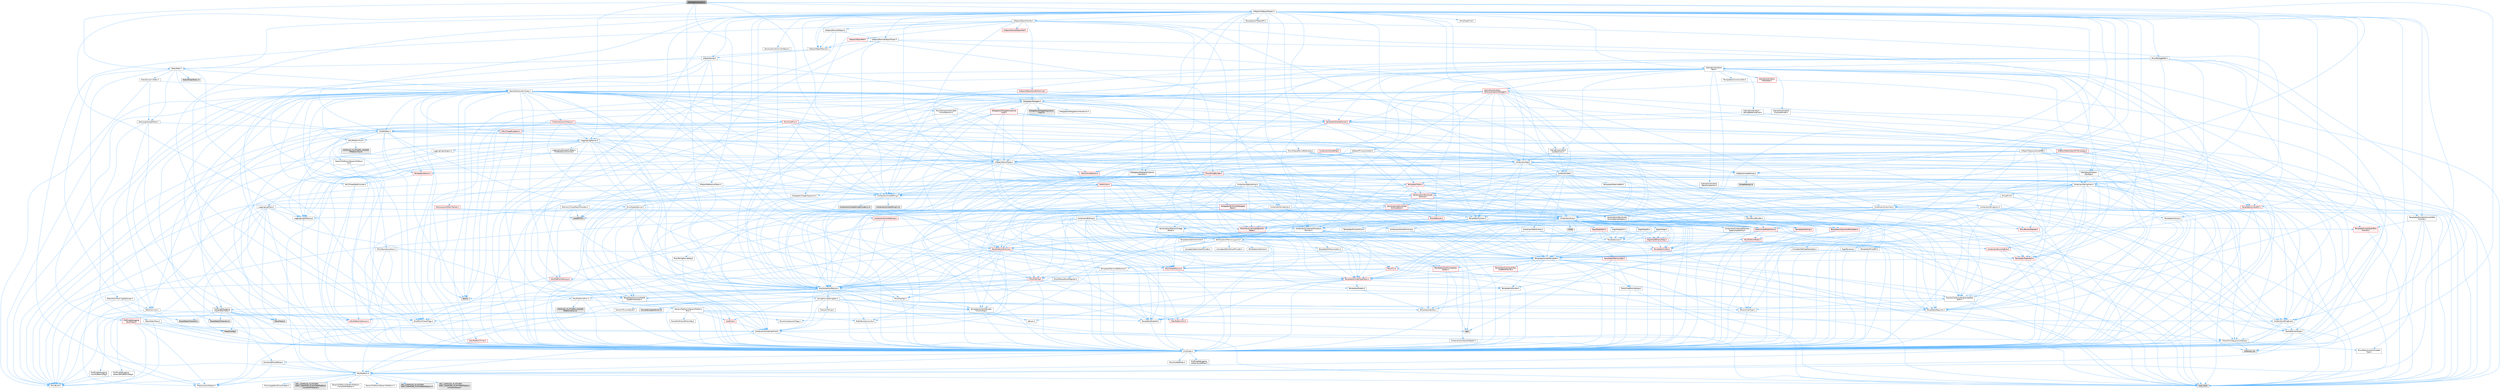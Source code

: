 digraph "GarbageCollection.h"
{
 // INTERACTIVE_SVG=YES
 // LATEX_PDF_SIZE
  bgcolor="transparent";
  edge [fontname=Helvetica,fontsize=10,labelfontname=Helvetica,labelfontsize=10];
  node [fontname=Helvetica,fontsize=10,shape=box,height=0.2,width=0.4];
  Node1 [id="Node000001",label="GarbageCollection.h",height=0.2,width=0.4,color="gray40", fillcolor="grey60", style="filled", fontcolor="black",tooltip=" "];
  Node1 -> Node2 [id="edge1_Node000001_Node000002",color="steelblue1",style="solid",tooltip=" "];
  Node2 [id="Node000002",label="Containers/UnrealString.h",height=0.2,width=0.4,color="grey40", fillcolor="white", style="filled",URL="$d5/dba/UnrealString_8h.html",tooltip=" "];
  Node2 -> Node3 [id="edge2_Node000002_Node000003",color="steelblue1",style="solid",tooltip=" "];
  Node3 [id="Node000003",label="Containers/UnrealStringIncludes.h.inl",height=0.2,width=0.4,color="grey60", fillcolor="#E0E0E0", style="filled",tooltip=" "];
  Node2 -> Node4 [id="edge3_Node000002_Node000004",color="steelblue1",style="solid",tooltip=" "];
  Node4 [id="Node000004",label="Containers/UnrealString.h.inl",height=0.2,width=0.4,color="grey60", fillcolor="#E0E0E0", style="filled",tooltip=" "];
  Node2 -> Node5 [id="edge4_Node000002_Node000005",color="steelblue1",style="solid",tooltip=" "];
  Node5 [id="Node000005",label="Misc/StringFormatArg.h",height=0.2,width=0.4,color="grey40", fillcolor="white", style="filled",URL="$d2/d16/StringFormatArg_8h.html",tooltip=" "];
  Node5 -> Node6 [id="edge5_Node000005_Node000006",color="steelblue1",style="solid",tooltip=" "];
  Node6 [id="Node000006",label="Containers/ContainersFwd.h",height=0.2,width=0.4,color="grey40", fillcolor="white", style="filled",URL="$d4/d0a/ContainersFwd_8h.html",tooltip=" "];
  Node6 -> Node7 [id="edge6_Node000006_Node000007",color="steelblue1",style="solid",tooltip=" "];
  Node7 [id="Node000007",label="HAL/Platform.h",height=0.2,width=0.4,color="grey40", fillcolor="white", style="filled",URL="$d9/dd0/Platform_8h.html",tooltip=" "];
  Node7 -> Node8 [id="edge7_Node000007_Node000008",color="steelblue1",style="solid",tooltip=" "];
  Node8 [id="Node000008",label="Misc/Build.h",height=0.2,width=0.4,color="grey40", fillcolor="white", style="filled",URL="$d3/dbb/Build_8h.html",tooltip=" "];
  Node7 -> Node9 [id="edge8_Node000007_Node000009",color="steelblue1",style="solid",tooltip=" "];
  Node9 [id="Node000009",label="Misc/LargeWorldCoordinates.h",height=0.2,width=0.4,color="grey40", fillcolor="white", style="filled",URL="$d2/dcb/LargeWorldCoordinates_8h.html",tooltip=" "];
  Node7 -> Node10 [id="edge9_Node000007_Node000010",color="steelblue1",style="solid",tooltip=" "];
  Node10 [id="Node000010",label="type_traits",height=0.2,width=0.4,color="grey60", fillcolor="#E0E0E0", style="filled",tooltip=" "];
  Node7 -> Node11 [id="edge10_Node000007_Node000011",color="steelblue1",style="solid",tooltip=" "];
  Node11 [id="Node000011",label="PreprocessorHelpers.h",height=0.2,width=0.4,color="grey40", fillcolor="white", style="filled",URL="$db/ddb/PreprocessorHelpers_8h.html",tooltip=" "];
  Node7 -> Node12 [id="edge11_Node000007_Node000012",color="steelblue1",style="solid",tooltip=" "];
  Node12 [id="Node000012",label="UBT_COMPILED_PLATFORM\l/UBT_COMPILED_PLATFORMPlatform\lCompilerPreSetup.h",height=0.2,width=0.4,color="grey60", fillcolor="#E0E0E0", style="filled",tooltip=" "];
  Node7 -> Node13 [id="edge12_Node000007_Node000013",color="steelblue1",style="solid",tooltip=" "];
  Node13 [id="Node000013",label="GenericPlatform/GenericPlatform\lCompilerPreSetup.h",height=0.2,width=0.4,color="grey40", fillcolor="white", style="filled",URL="$d9/dc8/GenericPlatformCompilerPreSetup_8h.html",tooltip=" "];
  Node7 -> Node14 [id="edge13_Node000007_Node000014",color="steelblue1",style="solid",tooltip=" "];
  Node14 [id="Node000014",label="GenericPlatform/GenericPlatform.h",height=0.2,width=0.4,color="grey40", fillcolor="white", style="filled",URL="$d6/d84/GenericPlatform_8h.html",tooltip=" "];
  Node7 -> Node15 [id="edge14_Node000007_Node000015",color="steelblue1",style="solid",tooltip=" "];
  Node15 [id="Node000015",label="UBT_COMPILED_PLATFORM\l/UBT_COMPILED_PLATFORMPlatform.h",height=0.2,width=0.4,color="grey60", fillcolor="#E0E0E0", style="filled",tooltip=" "];
  Node7 -> Node16 [id="edge15_Node000007_Node000016",color="steelblue1",style="solid",tooltip=" "];
  Node16 [id="Node000016",label="UBT_COMPILED_PLATFORM\l/UBT_COMPILED_PLATFORMPlatform\lCompilerSetup.h",height=0.2,width=0.4,color="grey60", fillcolor="#E0E0E0", style="filled",tooltip=" "];
  Node6 -> Node17 [id="edge16_Node000006_Node000017",color="steelblue1",style="solid",tooltip=" "];
  Node17 [id="Node000017",label="CoreTypes.h",height=0.2,width=0.4,color="grey40", fillcolor="white", style="filled",URL="$dc/dec/CoreTypes_8h.html",tooltip=" "];
  Node17 -> Node7 [id="edge17_Node000017_Node000007",color="steelblue1",style="solid",tooltip=" "];
  Node17 -> Node18 [id="edge18_Node000017_Node000018",color="steelblue1",style="solid",tooltip=" "];
  Node18 [id="Node000018",label="ProfilingDebugging\l/UMemoryDefines.h",height=0.2,width=0.4,color="grey40", fillcolor="white", style="filled",URL="$d2/da2/UMemoryDefines_8h.html",tooltip=" "];
  Node17 -> Node19 [id="edge19_Node000017_Node000019",color="steelblue1",style="solid",tooltip=" "];
  Node19 [id="Node000019",label="Misc/CoreMiscDefines.h",height=0.2,width=0.4,color="grey40", fillcolor="white", style="filled",URL="$da/d38/CoreMiscDefines_8h.html",tooltip=" "];
  Node19 -> Node7 [id="edge20_Node000019_Node000007",color="steelblue1",style="solid",tooltip=" "];
  Node19 -> Node11 [id="edge21_Node000019_Node000011",color="steelblue1",style="solid",tooltip=" "];
  Node17 -> Node20 [id="edge22_Node000017_Node000020",color="steelblue1",style="solid",tooltip=" "];
  Node20 [id="Node000020",label="Misc/CoreDefines.h",height=0.2,width=0.4,color="grey40", fillcolor="white", style="filled",URL="$d3/dd2/CoreDefines_8h.html",tooltip=" "];
  Node6 -> Node21 [id="edge23_Node000006_Node000021",color="steelblue1",style="solid",tooltip=" "];
  Node21 [id="Node000021",label="Traits/IsContiguousContainer.h",height=0.2,width=0.4,color="grey40", fillcolor="white", style="filled",URL="$d5/d3c/IsContiguousContainer_8h.html",tooltip=" "];
  Node21 -> Node17 [id="edge24_Node000021_Node000017",color="steelblue1",style="solid",tooltip=" "];
  Node21 -> Node22 [id="edge25_Node000021_Node000022",color="steelblue1",style="solid",tooltip=" "];
  Node22 [id="Node000022",label="Misc/StaticAssertComplete\lType.h",height=0.2,width=0.4,color="grey40", fillcolor="white", style="filled",URL="$d5/d4e/StaticAssertCompleteType_8h.html",tooltip=" "];
  Node21 -> Node23 [id="edge26_Node000021_Node000023",color="steelblue1",style="solid",tooltip=" "];
  Node23 [id="Node000023",label="initializer_list",height=0.2,width=0.4,color="grey60", fillcolor="#E0E0E0", style="filled",tooltip=" "];
  Node1 -> Node17 [id="edge27_Node000001_Node000017",color="steelblue1",style="solid",tooltip=" "];
  Node1 -> Node24 [id="edge28_Node000001_Node000024",color="steelblue1",style="solid",tooltip=" "];
  Node24 [id="Node000024",label="Logging/LogMacros.h",height=0.2,width=0.4,color="grey40", fillcolor="white", style="filled",URL="$d0/d16/LogMacros_8h.html",tooltip=" "];
  Node24 -> Node2 [id="edge29_Node000024_Node000002",color="steelblue1",style="solid",tooltip=" "];
  Node24 -> Node17 [id="edge30_Node000024_Node000017",color="steelblue1",style="solid",tooltip=" "];
  Node24 -> Node11 [id="edge31_Node000024_Node000011",color="steelblue1",style="solid",tooltip=" "];
  Node24 -> Node25 [id="edge32_Node000024_Node000025",color="steelblue1",style="solid",tooltip=" "];
  Node25 [id="Node000025",label="Logging/LogCategory.h",height=0.2,width=0.4,color="grey40", fillcolor="white", style="filled",URL="$d9/d36/LogCategory_8h.html",tooltip=" "];
  Node25 -> Node17 [id="edge33_Node000025_Node000017",color="steelblue1",style="solid",tooltip=" "];
  Node25 -> Node26 [id="edge34_Node000025_Node000026",color="steelblue1",style="solid",tooltip=" "];
  Node26 [id="Node000026",label="Logging/LogVerbosity.h",height=0.2,width=0.4,color="grey40", fillcolor="white", style="filled",URL="$d2/d8f/LogVerbosity_8h.html",tooltip=" "];
  Node26 -> Node17 [id="edge35_Node000026_Node000017",color="steelblue1",style="solid",tooltip=" "];
  Node25 -> Node27 [id="edge36_Node000025_Node000027",color="steelblue1",style="solid",tooltip=" "];
  Node27 [id="Node000027",label="UObject/NameTypes.h",height=0.2,width=0.4,color="grey40", fillcolor="white", style="filled",URL="$d6/d35/NameTypes_8h.html",tooltip=" "];
  Node27 -> Node17 [id="edge37_Node000027_Node000017",color="steelblue1",style="solid",tooltip=" "];
  Node27 -> Node28 [id="edge38_Node000027_Node000028",color="steelblue1",style="solid",tooltip=" "];
  Node28 [id="Node000028",label="Misc/AssertionMacros.h",height=0.2,width=0.4,color="grey40", fillcolor="white", style="filled",URL="$d0/dfa/AssertionMacros_8h.html",tooltip=" "];
  Node28 -> Node17 [id="edge39_Node000028_Node000017",color="steelblue1",style="solid",tooltip=" "];
  Node28 -> Node7 [id="edge40_Node000028_Node000007",color="steelblue1",style="solid",tooltip=" "];
  Node28 -> Node29 [id="edge41_Node000028_Node000029",color="steelblue1",style="solid",tooltip=" "];
  Node29 [id="Node000029",label="HAL/PlatformMisc.h",height=0.2,width=0.4,color="grey40", fillcolor="white", style="filled",URL="$d0/df5/PlatformMisc_8h.html",tooltip=" "];
  Node29 -> Node17 [id="edge42_Node000029_Node000017",color="steelblue1",style="solid",tooltip=" "];
  Node29 -> Node30 [id="edge43_Node000029_Node000030",color="steelblue1",style="solid",tooltip=" "];
  Node30 [id="Node000030",label="GenericPlatform/GenericPlatform\lMisc.h",height=0.2,width=0.4,color="grey40", fillcolor="white", style="filled",URL="$db/d9a/GenericPlatformMisc_8h.html",tooltip=" "];
  Node30 -> Node31 [id="edge44_Node000030_Node000031",color="steelblue1",style="solid",tooltip=" "];
  Node31 [id="Node000031",label="Containers/StringFwd.h",height=0.2,width=0.4,color="grey40", fillcolor="white", style="filled",URL="$df/d37/StringFwd_8h.html",tooltip=" "];
  Node31 -> Node17 [id="edge45_Node000031_Node000017",color="steelblue1",style="solid",tooltip=" "];
  Node31 -> Node32 [id="edge46_Node000031_Node000032",color="steelblue1",style="solid",tooltip=" "];
  Node32 [id="Node000032",label="Traits/ElementType.h",height=0.2,width=0.4,color="grey40", fillcolor="white", style="filled",URL="$d5/d4f/ElementType_8h.html",tooltip=" "];
  Node32 -> Node7 [id="edge47_Node000032_Node000007",color="steelblue1",style="solid",tooltip=" "];
  Node32 -> Node23 [id="edge48_Node000032_Node000023",color="steelblue1",style="solid",tooltip=" "];
  Node32 -> Node10 [id="edge49_Node000032_Node000010",color="steelblue1",style="solid",tooltip=" "];
  Node31 -> Node21 [id="edge50_Node000031_Node000021",color="steelblue1",style="solid",tooltip=" "];
  Node30 -> Node33 [id="edge51_Node000030_Node000033",color="steelblue1",style="solid",tooltip=" "];
  Node33 [id="Node000033",label="CoreFwd.h",height=0.2,width=0.4,color="red", fillcolor="#FFF0F0", style="filled",URL="$d1/d1e/CoreFwd_8h.html",tooltip=" "];
  Node33 -> Node17 [id="edge52_Node000033_Node000017",color="steelblue1",style="solid",tooltip=" "];
  Node33 -> Node6 [id="edge53_Node000033_Node000006",color="steelblue1",style="solid",tooltip=" "];
  Node30 -> Node17 [id="edge54_Node000030_Node000017",color="steelblue1",style="solid",tooltip=" "];
  Node30 -> Node36 [id="edge55_Node000030_Node000036",color="steelblue1",style="solid",tooltip=" "];
  Node36 [id="Node000036",label="FramePro/FrameProConfig.h",height=0.2,width=0.4,color="grey40", fillcolor="white", style="filled",URL="$d7/d90/FrameProConfig_8h.html",tooltip=" "];
  Node30 -> Node37 [id="edge56_Node000030_Node000037",color="steelblue1",style="solid",tooltip=" "];
  Node37 [id="Node000037",label="HAL/PlatformCrt.h",height=0.2,width=0.4,color="red", fillcolor="#FFF0F0", style="filled",URL="$d8/d75/PlatformCrt_8h.html",tooltip=" "];
  Node37 -> Node38 [id="edge57_Node000037_Node000038",color="steelblue1",style="solid",tooltip=" "];
  Node38 [id="Node000038",label="new",height=0.2,width=0.4,color="grey60", fillcolor="#E0E0E0", style="filled",tooltip=" "];
  Node30 -> Node47 [id="edge58_Node000030_Node000047",color="steelblue1",style="solid",tooltip=" "];
  Node47 [id="Node000047",label="Math/NumericLimits.h",height=0.2,width=0.4,color="grey40", fillcolor="white", style="filled",URL="$df/d1b/NumericLimits_8h.html",tooltip=" "];
  Node47 -> Node17 [id="edge59_Node000047_Node000017",color="steelblue1",style="solid",tooltip=" "];
  Node30 -> Node48 [id="edge60_Node000030_Node000048",color="steelblue1",style="solid",tooltip=" "];
  Node48 [id="Node000048",label="Misc/CompressionFlags.h",height=0.2,width=0.4,color="grey40", fillcolor="white", style="filled",URL="$d9/d76/CompressionFlags_8h.html",tooltip=" "];
  Node30 -> Node49 [id="edge61_Node000030_Node000049",color="steelblue1",style="solid",tooltip=" "];
  Node49 [id="Node000049",label="Misc/EnumClassFlags.h",height=0.2,width=0.4,color="grey40", fillcolor="white", style="filled",URL="$d8/de7/EnumClassFlags_8h.html",tooltip=" "];
  Node30 -> Node50 [id="edge62_Node000030_Node000050",color="steelblue1",style="solid",tooltip=" "];
  Node50 [id="Node000050",label="ProfilingDebugging\l/CsvProfilerConfig.h",height=0.2,width=0.4,color="grey40", fillcolor="white", style="filled",URL="$d3/d88/CsvProfilerConfig_8h.html",tooltip=" "];
  Node50 -> Node8 [id="edge63_Node000050_Node000008",color="steelblue1",style="solid",tooltip=" "];
  Node30 -> Node51 [id="edge64_Node000030_Node000051",color="steelblue1",style="solid",tooltip=" "];
  Node51 [id="Node000051",label="ProfilingDebugging\l/ExternalProfilerConfig.h",height=0.2,width=0.4,color="grey40", fillcolor="white", style="filled",URL="$d3/dbb/ExternalProfilerConfig_8h.html",tooltip=" "];
  Node51 -> Node8 [id="edge65_Node000051_Node000008",color="steelblue1",style="solid",tooltip=" "];
  Node29 -> Node52 [id="edge66_Node000029_Node000052",color="steelblue1",style="solid",tooltip=" "];
  Node52 [id="Node000052",label="COMPILED_PLATFORM_HEADER\l(PlatformMisc.h)",height=0.2,width=0.4,color="grey60", fillcolor="#E0E0E0", style="filled",tooltip=" "];
  Node29 -> Node53 [id="edge67_Node000029_Node000053",color="steelblue1",style="solid",tooltip=" "];
  Node53 [id="Node000053",label="ProfilingDebugging\l/CpuProfilerTrace.h",height=0.2,width=0.4,color="grey40", fillcolor="white", style="filled",URL="$da/dcb/CpuProfilerTrace_8h.html",tooltip=" "];
  Node53 -> Node17 [id="edge68_Node000053_Node000017",color="steelblue1",style="solid",tooltip=" "];
  Node53 -> Node6 [id="edge69_Node000053_Node000006",color="steelblue1",style="solid",tooltip=" "];
  Node53 -> Node54 [id="edge70_Node000053_Node000054",color="steelblue1",style="solid",tooltip=" "];
  Node54 [id="Node000054",label="HAL/PlatformAtomics.h",height=0.2,width=0.4,color="red", fillcolor="#FFF0F0", style="filled",URL="$d3/d36/PlatformAtomics_8h.html",tooltip=" "];
  Node54 -> Node17 [id="edge71_Node000054_Node000017",color="steelblue1",style="solid",tooltip=" "];
  Node53 -> Node11 [id="edge72_Node000053_Node000011",color="steelblue1",style="solid",tooltip=" "];
  Node53 -> Node8 [id="edge73_Node000053_Node000008",color="steelblue1",style="solid",tooltip=" "];
  Node53 -> Node57 [id="edge74_Node000053_Node000057",color="steelblue1",style="solid",tooltip=" "];
  Node57 [id="Node000057",label="Trace/Config.h",height=0.2,width=0.4,color="grey60", fillcolor="#E0E0E0", style="filled",tooltip=" "];
  Node53 -> Node58 [id="edge75_Node000053_Node000058",color="steelblue1",style="solid",tooltip=" "];
  Node58 [id="Node000058",label="Trace/Detail/Channel.h",height=0.2,width=0.4,color="grey60", fillcolor="#E0E0E0", style="filled",tooltip=" "];
  Node53 -> Node59 [id="edge76_Node000053_Node000059",color="steelblue1",style="solid",tooltip=" "];
  Node59 [id="Node000059",label="Trace/Detail/Channel.inl",height=0.2,width=0.4,color="grey60", fillcolor="#E0E0E0", style="filled",tooltip=" "];
  Node53 -> Node60 [id="edge77_Node000053_Node000060",color="steelblue1",style="solid",tooltip=" "];
  Node60 [id="Node000060",label="Trace/Trace.h",height=0.2,width=0.4,color="grey60", fillcolor="#E0E0E0", style="filled",tooltip=" "];
  Node28 -> Node11 [id="edge78_Node000028_Node000011",color="steelblue1",style="solid",tooltip=" "];
  Node28 -> Node61 [id="edge79_Node000028_Node000061",color="steelblue1",style="solid",tooltip=" "];
  Node61 [id="Node000061",label="Templates/EnableIf.h",height=0.2,width=0.4,color="grey40", fillcolor="white", style="filled",URL="$d7/d60/EnableIf_8h.html",tooltip=" "];
  Node61 -> Node17 [id="edge80_Node000061_Node000017",color="steelblue1",style="solid",tooltip=" "];
  Node28 -> Node62 [id="edge81_Node000028_Node000062",color="steelblue1",style="solid",tooltip=" "];
  Node62 [id="Node000062",label="Templates/IsArrayOrRefOf\lTypeByPredicate.h",height=0.2,width=0.4,color="grey40", fillcolor="white", style="filled",URL="$d6/da1/IsArrayOrRefOfTypeByPredicate_8h.html",tooltip=" "];
  Node62 -> Node17 [id="edge82_Node000062_Node000017",color="steelblue1",style="solid",tooltip=" "];
  Node28 -> Node63 [id="edge83_Node000028_Node000063",color="steelblue1",style="solid",tooltip=" "];
  Node63 [id="Node000063",label="Templates/IsValidVariadic\lFunctionArg.h",height=0.2,width=0.4,color="grey40", fillcolor="white", style="filled",URL="$d0/dc8/IsValidVariadicFunctionArg_8h.html",tooltip=" "];
  Node63 -> Node17 [id="edge84_Node000063_Node000017",color="steelblue1",style="solid",tooltip=" "];
  Node63 -> Node64 [id="edge85_Node000063_Node000064",color="steelblue1",style="solid",tooltip=" "];
  Node64 [id="Node000064",label="IsEnum.h",height=0.2,width=0.4,color="grey40", fillcolor="white", style="filled",URL="$d4/de5/IsEnum_8h.html",tooltip=" "];
  Node63 -> Node10 [id="edge86_Node000063_Node000010",color="steelblue1",style="solid",tooltip=" "];
  Node28 -> Node65 [id="edge87_Node000028_Node000065",color="steelblue1",style="solid",tooltip=" "];
  Node65 [id="Node000065",label="Traits/IsCharEncodingCompatible\lWith.h",height=0.2,width=0.4,color="grey40", fillcolor="white", style="filled",URL="$df/dd1/IsCharEncodingCompatibleWith_8h.html",tooltip=" "];
  Node65 -> Node10 [id="edge88_Node000065_Node000010",color="steelblue1",style="solid",tooltip=" "];
  Node65 -> Node66 [id="edge89_Node000065_Node000066",color="steelblue1",style="solid",tooltip=" "];
  Node66 [id="Node000066",label="Traits/IsCharType.h",height=0.2,width=0.4,color="grey40", fillcolor="white", style="filled",URL="$db/d51/IsCharType_8h.html",tooltip=" "];
  Node66 -> Node17 [id="edge90_Node000066_Node000017",color="steelblue1",style="solid",tooltip=" "];
  Node28 -> Node67 [id="edge91_Node000028_Node000067",color="steelblue1",style="solid",tooltip=" "];
  Node67 [id="Node000067",label="Misc/VarArgs.h",height=0.2,width=0.4,color="grey40", fillcolor="white", style="filled",URL="$d5/d6f/VarArgs_8h.html",tooltip=" "];
  Node67 -> Node17 [id="edge92_Node000067_Node000017",color="steelblue1",style="solid",tooltip=" "];
  Node28 -> Node68 [id="edge93_Node000028_Node000068",color="steelblue1",style="solid",tooltip=" "];
  Node68 [id="Node000068",label="String/FormatStringSan.h",height=0.2,width=0.4,color="grey40", fillcolor="white", style="filled",URL="$d3/d8b/FormatStringSan_8h.html",tooltip=" "];
  Node68 -> Node10 [id="edge94_Node000068_Node000010",color="steelblue1",style="solid",tooltip=" "];
  Node68 -> Node17 [id="edge95_Node000068_Node000017",color="steelblue1",style="solid",tooltip=" "];
  Node68 -> Node69 [id="edge96_Node000068_Node000069",color="steelblue1",style="solid",tooltip=" "];
  Node69 [id="Node000069",label="Templates/Requires.h",height=0.2,width=0.4,color="grey40", fillcolor="white", style="filled",URL="$dc/d96/Requires_8h.html",tooltip=" "];
  Node69 -> Node61 [id="edge97_Node000069_Node000061",color="steelblue1",style="solid",tooltip=" "];
  Node69 -> Node10 [id="edge98_Node000069_Node000010",color="steelblue1",style="solid",tooltip=" "];
  Node68 -> Node70 [id="edge99_Node000068_Node000070",color="steelblue1",style="solid",tooltip=" "];
  Node70 [id="Node000070",label="Templates/Identity.h",height=0.2,width=0.4,color="grey40", fillcolor="white", style="filled",URL="$d0/dd5/Identity_8h.html",tooltip=" "];
  Node68 -> Node63 [id="edge100_Node000068_Node000063",color="steelblue1",style="solid",tooltip=" "];
  Node68 -> Node66 [id="edge101_Node000068_Node000066",color="steelblue1",style="solid",tooltip=" "];
  Node68 -> Node71 [id="edge102_Node000068_Node000071",color="steelblue1",style="solid",tooltip=" "];
  Node71 [id="Node000071",label="Traits/IsTEnumAsByte.h",height=0.2,width=0.4,color="grey40", fillcolor="white", style="filled",URL="$d1/de6/IsTEnumAsByte_8h.html",tooltip=" "];
  Node68 -> Node72 [id="edge103_Node000068_Node000072",color="steelblue1",style="solid",tooltip=" "];
  Node72 [id="Node000072",label="Traits/IsTString.h",height=0.2,width=0.4,color="grey40", fillcolor="white", style="filled",URL="$d0/df8/IsTString_8h.html",tooltip=" "];
  Node72 -> Node6 [id="edge104_Node000072_Node000006",color="steelblue1",style="solid",tooltip=" "];
  Node68 -> Node6 [id="edge105_Node000068_Node000006",color="steelblue1",style="solid",tooltip=" "];
  Node68 -> Node73 [id="edge106_Node000068_Node000073",color="steelblue1",style="solid",tooltip=" "];
  Node73 [id="Node000073",label="FormatStringSanErrors.inl",height=0.2,width=0.4,color="grey60", fillcolor="#E0E0E0", style="filled",tooltip=" "];
  Node28 -> Node74 [id="edge107_Node000028_Node000074",color="steelblue1",style="solid",tooltip=" "];
  Node74 [id="Node000074",label="atomic",height=0.2,width=0.4,color="grey60", fillcolor="#E0E0E0", style="filled",tooltip=" "];
  Node27 -> Node75 [id="edge108_Node000027_Node000075",color="steelblue1",style="solid",tooltip=" "];
  Node75 [id="Node000075",label="HAL/UnrealMemory.h",height=0.2,width=0.4,color="red", fillcolor="#FFF0F0", style="filled",URL="$d9/d96/UnrealMemory_8h.html",tooltip=" "];
  Node75 -> Node17 [id="edge109_Node000075_Node000017",color="steelblue1",style="solid",tooltip=" "];
  Node75 -> Node91 [id="edge110_Node000075_Node000091",color="steelblue1",style="solid",tooltip=" "];
  Node91 [id="Node000091",label="HAL/PlatformMemory.h",height=0.2,width=0.4,color="red", fillcolor="#FFF0F0", style="filled",URL="$de/d68/PlatformMemory_8h.html",tooltip=" "];
  Node91 -> Node17 [id="edge111_Node000091_Node000017",color="steelblue1",style="solid",tooltip=" "];
  Node75 -> Node94 [id="edge112_Node000075_Node000094",color="steelblue1",style="solid",tooltip=" "];
  Node94 [id="Node000094",label="Templates/IsPointer.h",height=0.2,width=0.4,color="grey40", fillcolor="white", style="filled",URL="$d7/d05/IsPointer_8h.html",tooltip=" "];
  Node94 -> Node17 [id="edge113_Node000094_Node000017",color="steelblue1",style="solid",tooltip=" "];
  Node27 -> Node95 [id="edge114_Node000027_Node000095",color="steelblue1",style="solid",tooltip=" "];
  Node95 [id="Node000095",label="Templates/UnrealTypeTraits.h",height=0.2,width=0.4,color="red", fillcolor="#FFF0F0", style="filled",URL="$d2/d2d/UnrealTypeTraits_8h.html",tooltip=" "];
  Node95 -> Node17 [id="edge115_Node000095_Node000017",color="steelblue1",style="solid",tooltip=" "];
  Node95 -> Node94 [id="edge116_Node000095_Node000094",color="steelblue1",style="solid",tooltip=" "];
  Node95 -> Node28 [id="edge117_Node000095_Node000028",color="steelblue1",style="solid",tooltip=" "];
  Node95 -> Node61 [id="edge118_Node000095_Node000061",color="steelblue1",style="solid",tooltip=" "];
  Node95 -> Node64 [id="edge119_Node000095_Node000064",color="steelblue1",style="solid",tooltip=" "];
  Node95 -> Node97 [id="edge120_Node000095_Node000097",color="steelblue1",style="solid",tooltip=" "];
  Node97 [id="Node000097",label="Templates/Models.h",height=0.2,width=0.4,color="grey40", fillcolor="white", style="filled",URL="$d3/d0c/Models_8h.html",tooltip=" "];
  Node97 -> Node70 [id="edge121_Node000097_Node000070",color="steelblue1",style="solid",tooltip=" "];
  Node27 -> Node100 [id="edge122_Node000027_Node000100",color="steelblue1",style="solid",tooltip=" "];
  Node100 [id="Node000100",label="Templates/UnrealTemplate.h",height=0.2,width=0.4,color="grey40", fillcolor="white", style="filled",URL="$d4/d24/UnrealTemplate_8h.html",tooltip=" "];
  Node100 -> Node17 [id="edge123_Node000100_Node000017",color="steelblue1",style="solid",tooltip=" "];
  Node100 -> Node94 [id="edge124_Node000100_Node000094",color="steelblue1",style="solid",tooltip=" "];
  Node100 -> Node75 [id="edge125_Node000100_Node000075",color="steelblue1",style="solid",tooltip=" "];
  Node100 -> Node101 [id="edge126_Node000100_Node000101",color="steelblue1",style="solid",tooltip=" "];
  Node101 [id="Node000101",label="Templates/CopyQualifiers\lAndRefsFromTo.h",height=0.2,width=0.4,color="red", fillcolor="#FFF0F0", style="filled",URL="$d3/db3/CopyQualifiersAndRefsFromTo_8h.html",tooltip=" "];
  Node100 -> Node95 [id="edge127_Node000100_Node000095",color="steelblue1",style="solid",tooltip=" "];
  Node100 -> Node103 [id="edge128_Node000100_Node000103",color="steelblue1",style="solid",tooltip=" "];
  Node103 [id="Node000103",label="Templates/RemoveReference.h",height=0.2,width=0.4,color="grey40", fillcolor="white", style="filled",URL="$da/dbe/RemoveReference_8h.html",tooltip=" "];
  Node103 -> Node17 [id="edge129_Node000103_Node000017",color="steelblue1",style="solid",tooltip=" "];
  Node100 -> Node69 [id="edge130_Node000100_Node000069",color="steelblue1",style="solid",tooltip=" "];
  Node100 -> Node104 [id="edge131_Node000100_Node000104",color="steelblue1",style="solid",tooltip=" "];
  Node104 [id="Node000104",label="Templates/TypeCompatible\lBytes.h",height=0.2,width=0.4,color="red", fillcolor="#FFF0F0", style="filled",URL="$df/d0a/TypeCompatibleBytes_8h.html",tooltip=" "];
  Node104 -> Node17 [id="edge132_Node000104_Node000017",color="steelblue1",style="solid",tooltip=" "];
  Node104 -> Node38 [id="edge133_Node000104_Node000038",color="steelblue1",style="solid",tooltip=" "];
  Node104 -> Node10 [id="edge134_Node000104_Node000010",color="steelblue1",style="solid",tooltip=" "];
  Node100 -> Node70 [id="edge135_Node000100_Node000070",color="steelblue1",style="solid",tooltip=" "];
  Node100 -> Node21 [id="edge136_Node000100_Node000021",color="steelblue1",style="solid",tooltip=" "];
  Node100 -> Node105 [id="edge137_Node000100_Node000105",color="steelblue1",style="solid",tooltip=" "];
  Node105 [id="Node000105",label="Traits/UseBitwiseSwap.h",height=0.2,width=0.4,color="grey40", fillcolor="white", style="filled",URL="$db/df3/UseBitwiseSwap_8h.html",tooltip=" "];
  Node105 -> Node17 [id="edge138_Node000105_Node000017",color="steelblue1",style="solid",tooltip=" "];
  Node105 -> Node10 [id="edge139_Node000105_Node000010",color="steelblue1",style="solid",tooltip=" "];
  Node100 -> Node10 [id="edge140_Node000100_Node000010",color="steelblue1",style="solid",tooltip=" "];
  Node27 -> Node2 [id="edge141_Node000027_Node000002",color="steelblue1",style="solid",tooltip=" "];
  Node27 -> Node106 [id="edge142_Node000027_Node000106",color="steelblue1",style="solid",tooltip=" "];
  Node106 [id="Node000106",label="HAL/CriticalSection.h",height=0.2,width=0.4,color="red", fillcolor="#FFF0F0", style="filled",URL="$d6/d90/CriticalSection_8h.html",tooltip=" "];
  Node27 -> Node109 [id="edge143_Node000027_Node000109",color="steelblue1",style="solid",tooltip=" "];
  Node109 [id="Node000109",label="Containers/StringConv.h",height=0.2,width=0.4,color="grey40", fillcolor="white", style="filled",URL="$d3/ddf/StringConv_8h.html",tooltip=" "];
  Node109 -> Node17 [id="edge144_Node000109_Node000017",color="steelblue1",style="solid",tooltip=" "];
  Node109 -> Node28 [id="edge145_Node000109_Node000028",color="steelblue1",style="solid",tooltip=" "];
  Node109 -> Node110 [id="edge146_Node000109_Node000110",color="steelblue1",style="solid",tooltip=" "];
  Node110 [id="Node000110",label="Containers/ContainerAllocation\lPolicies.h",height=0.2,width=0.4,color="grey40", fillcolor="white", style="filled",URL="$d7/dff/ContainerAllocationPolicies_8h.html",tooltip=" "];
  Node110 -> Node17 [id="edge147_Node000110_Node000017",color="steelblue1",style="solid",tooltip=" "];
  Node110 -> Node111 [id="edge148_Node000110_Node000111",color="steelblue1",style="solid",tooltip=" "];
  Node111 [id="Node000111",label="Containers/ContainerHelpers.h",height=0.2,width=0.4,color="grey40", fillcolor="white", style="filled",URL="$d7/d33/ContainerHelpers_8h.html",tooltip=" "];
  Node111 -> Node17 [id="edge149_Node000111_Node000017",color="steelblue1",style="solid",tooltip=" "];
  Node110 -> Node110 [id="edge150_Node000110_Node000110",color="steelblue1",style="solid",tooltip=" "];
  Node110 -> Node112 [id="edge151_Node000110_Node000112",color="steelblue1",style="solid",tooltip=" "];
  Node112 [id="Node000112",label="HAL/PlatformMath.h",height=0.2,width=0.4,color="red", fillcolor="#FFF0F0", style="filled",URL="$dc/d53/PlatformMath_8h.html",tooltip=" "];
  Node112 -> Node17 [id="edge152_Node000112_Node000017",color="steelblue1",style="solid",tooltip=" "];
  Node110 -> Node75 [id="edge153_Node000110_Node000075",color="steelblue1",style="solid",tooltip=" "];
  Node110 -> Node47 [id="edge154_Node000110_Node000047",color="steelblue1",style="solid",tooltip=" "];
  Node110 -> Node28 [id="edge155_Node000110_Node000028",color="steelblue1",style="solid",tooltip=" "];
  Node110 -> Node120 [id="edge156_Node000110_Node000120",color="steelblue1",style="solid",tooltip=" "];
  Node120 [id="Node000120",label="Templates/IsPolymorphic.h",height=0.2,width=0.4,color="grey40", fillcolor="white", style="filled",URL="$dc/d20/IsPolymorphic_8h.html",tooltip=" "];
  Node110 -> Node121 [id="edge157_Node000110_Node000121",color="steelblue1",style="solid",tooltip=" "];
  Node121 [id="Node000121",label="Templates/MemoryOps.h",height=0.2,width=0.4,color="red", fillcolor="#FFF0F0", style="filled",URL="$db/dea/MemoryOps_8h.html",tooltip=" "];
  Node121 -> Node17 [id="edge158_Node000121_Node000017",color="steelblue1",style="solid",tooltip=" "];
  Node121 -> Node75 [id="edge159_Node000121_Node000075",color="steelblue1",style="solid",tooltip=" "];
  Node121 -> Node69 [id="edge160_Node000121_Node000069",color="steelblue1",style="solid",tooltip=" "];
  Node121 -> Node95 [id="edge161_Node000121_Node000095",color="steelblue1",style="solid",tooltip=" "];
  Node121 -> Node105 [id="edge162_Node000121_Node000105",color="steelblue1",style="solid",tooltip=" "];
  Node121 -> Node38 [id="edge163_Node000121_Node000038",color="steelblue1",style="solid",tooltip=" "];
  Node121 -> Node10 [id="edge164_Node000121_Node000010",color="steelblue1",style="solid",tooltip=" "];
  Node110 -> Node104 [id="edge165_Node000110_Node000104",color="steelblue1",style="solid",tooltip=" "];
  Node110 -> Node10 [id="edge166_Node000110_Node000010",color="steelblue1",style="solid",tooltip=" "];
  Node109 -> Node122 [id="edge167_Node000109_Node000122",color="steelblue1",style="solid",tooltip=" "];
  Node122 [id="Node000122",label="Containers/Array.h",height=0.2,width=0.4,color="grey40", fillcolor="white", style="filled",URL="$df/dd0/Array_8h.html",tooltip=" "];
  Node122 -> Node17 [id="edge168_Node000122_Node000017",color="steelblue1",style="solid",tooltip=" "];
  Node122 -> Node28 [id="edge169_Node000122_Node000028",color="steelblue1",style="solid",tooltip=" "];
  Node122 -> Node123 [id="edge170_Node000122_Node000123",color="steelblue1",style="solid",tooltip=" "];
  Node123 [id="Node000123",label="Misc/IntrusiveUnsetOptional\lState.h",height=0.2,width=0.4,color="red", fillcolor="#FFF0F0", style="filled",URL="$d2/d0a/IntrusiveUnsetOptionalState_8h.html",tooltip=" "];
  Node122 -> Node125 [id="edge171_Node000122_Node000125",color="steelblue1",style="solid",tooltip=" "];
  Node125 [id="Node000125",label="Misc/ReverseIterate.h",height=0.2,width=0.4,color="red", fillcolor="#FFF0F0", style="filled",URL="$db/de3/ReverseIterate_8h.html",tooltip=" "];
  Node125 -> Node7 [id="edge172_Node000125_Node000007",color="steelblue1",style="solid",tooltip=" "];
  Node122 -> Node75 [id="edge173_Node000122_Node000075",color="steelblue1",style="solid",tooltip=" "];
  Node122 -> Node95 [id="edge174_Node000122_Node000095",color="steelblue1",style="solid",tooltip=" "];
  Node122 -> Node100 [id="edge175_Node000122_Node000100",color="steelblue1",style="solid",tooltip=" "];
  Node122 -> Node127 [id="edge176_Node000122_Node000127",color="steelblue1",style="solid",tooltip=" "];
  Node127 [id="Node000127",label="Containers/AllowShrinking.h",height=0.2,width=0.4,color="grey40", fillcolor="white", style="filled",URL="$d7/d1a/AllowShrinking_8h.html",tooltip=" "];
  Node127 -> Node17 [id="edge177_Node000127_Node000017",color="steelblue1",style="solid",tooltip=" "];
  Node122 -> Node110 [id="edge178_Node000122_Node000110",color="steelblue1",style="solid",tooltip=" "];
  Node122 -> Node128 [id="edge179_Node000122_Node000128",color="steelblue1",style="solid",tooltip=" "];
  Node128 [id="Node000128",label="Containers/ContainerElement\lTypeCompatibility.h",height=0.2,width=0.4,color="grey40", fillcolor="white", style="filled",URL="$df/ddf/ContainerElementTypeCompatibility_8h.html",tooltip=" "];
  Node128 -> Node17 [id="edge180_Node000128_Node000017",color="steelblue1",style="solid",tooltip=" "];
  Node128 -> Node95 [id="edge181_Node000128_Node000095",color="steelblue1",style="solid",tooltip=" "];
  Node122 -> Node129 [id="edge182_Node000122_Node000129",color="steelblue1",style="solid",tooltip=" "];
  Node129 [id="Node000129",label="Serialization/Archive.h",height=0.2,width=0.4,color="red", fillcolor="#FFF0F0", style="filled",URL="$d7/d3b/Archive_8h.html",tooltip=" "];
  Node129 -> Node33 [id="edge183_Node000129_Node000033",color="steelblue1",style="solid",tooltip=" "];
  Node129 -> Node17 [id="edge184_Node000129_Node000017",color="steelblue1",style="solid",tooltip=" "];
  Node129 -> Node28 [id="edge185_Node000129_Node000028",color="steelblue1",style="solid",tooltip=" "];
  Node129 -> Node8 [id="edge186_Node000129_Node000008",color="steelblue1",style="solid",tooltip=" "];
  Node129 -> Node48 [id="edge187_Node000129_Node000048",color="steelblue1",style="solid",tooltip=" "];
  Node129 -> Node67 [id="edge188_Node000129_Node000067",color="steelblue1",style="solid",tooltip=" "];
  Node129 -> Node61 [id="edge189_Node000129_Node000061",color="steelblue1",style="solid",tooltip=" "];
  Node129 -> Node62 [id="edge190_Node000129_Node000062",color="steelblue1",style="solid",tooltip=" "];
  Node129 -> Node63 [id="edge191_Node000129_Node000063",color="steelblue1",style="solid",tooltip=" "];
  Node129 -> Node100 [id="edge192_Node000129_Node000100",color="steelblue1",style="solid",tooltip=" "];
  Node129 -> Node65 [id="edge193_Node000129_Node000065",color="steelblue1",style="solid",tooltip=" "];
  Node122 -> Node139 [id="edge194_Node000122_Node000139",color="steelblue1",style="solid",tooltip=" "];
  Node139 [id="Node000139",label="Serialization/MemoryImage\lWriter.h",height=0.2,width=0.4,color="grey40", fillcolor="white", style="filled",URL="$d0/d08/MemoryImageWriter_8h.html",tooltip=" "];
  Node139 -> Node17 [id="edge195_Node000139_Node000017",color="steelblue1",style="solid",tooltip=" "];
  Node139 -> Node140 [id="edge196_Node000139_Node000140",color="steelblue1",style="solid",tooltip=" "];
  Node140 [id="Node000140",label="Serialization/MemoryLayout.h",height=0.2,width=0.4,color="grey40", fillcolor="white", style="filled",URL="$d7/d66/MemoryLayout_8h.html",tooltip=" "];
  Node140 -> Node141 [id="edge197_Node000140_Node000141",color="steelblue1",style="solid",tooltip=" "];
  Node141 [id="Node000141",label="Concepts/StaticClassProvider.h",height=0.2,width=0.4,color="grey40", fillcolor="white", style="filled",URL="$dd/d83/StaticClassProvider_8h.html",tooltip=" "];
  Node140 -> Node142 [id="edge198_Node000140_Node000142",color="steelblue1",style="solid",tooltip=" "];
  Node142 [id="Node000142",label="Concepts/StaticStructProvider.h",height=0.2,width=0.4,color="grey40", fillcolor="white", style="filled",URL="$d5/d77/StaticStructProvider_8h.html",tooltip=" "];
  Node140 -> Node143 [id="edge199_Node000140_Node000143",color="steelblue1",style="solid",tooltip=" "];
  Node143 [id="Node000143",label="Containers/EnumAsByte.h",height=0.2,width=0.4,color="red", fillcolor="#FFF0F0", style="filled",URL="$d6/d9a/EnumAsByte_8h.html",tooltip=" "];
  Node143 -> Node17 [id="edge200_Node000143_Node000017",color="steelblue1",style="solid",tooltip=" "];
  Node143 -> Node144 [id="edge201_Node000143_Node000144",color="steelblue1",style="solid",tooltip=" "];
  Node144 [id="Node000144",label="Templates/TypeHash.h",height=0.2,width=0.4,color="red", fillcolor="#FFF0F0", style="filled",URL="$d1/d62/TypeHash_8h.html",tooltip=" "];
  Node144 -> Node17 [id="edge202_Node000144_Node000017",color="steelblue1",style="solid",tooltip=" "];
  Node144 -> Node69 [id="edge203_Node000144_Node000069",color="steelblue1",style="solid",tooltip=" "];
  Node144 -> Node145 [id="edge204_Node000144_Node000145",color="steelblue1",style="solid",tooltip=" "];
  Node145 [id="Node000145",label="Misc/Crc.h",height=0.2,width=0.4,color="red", fillcolor="#FFF0F0", style="filled",URL="$d4/dd2/Crc_8h.html",tooltip=" "];
  Node145 -> Node17 [id="edge205_Node000145_Node000017",color="steelblue1",style="solid",tooltip=" "];
  Node145 -> Node28 [id="edge206_Node000145_Node000028",color="steelblue1",style="solid",tooltip=" "];
  Node145 -> Node146 [id="edge207_Node000145_Node000146",color="steelblue1",style="solid",tooltip=" "];
  Node146 [id="Node000146",label="Misc/CString.h",height=0.2,width=0.4,color="red", fillcolor="#FFF0F0", style="filled",URL="$d2/d49/CString_8h.html",tooltip=" "];
  Node146 -> Node17 [id="edge208_Node000146_Node000017",color="steelblue1",style="solid",tooltip=" "];
  Node146 -> Node37 [id="edge209_Node000146_Node000037",color="steelblue1",style="solid",tooltip=" "];
  Node146 -> Node28 [id="edge210_Node000146_Node000028",color="steelblue1",style="solid",tooltip=" "];
  Node146 -> Node67 [id="edge211_Node000146_Node000067",color="steelblue1",style="solid",tooltip=" "];
  Node146 -> Node62 [id="edge212_Node000146_Node000062",color="steelblue1",style="solid",tooltip=" "];
  Node146 -> Node63 [id="edge213_Node000146_Node000063",color="steelblue1",style="solid",tooltip=" "];
  Node146 -> Node65 [id="edge214_Node000146_Node000065",color="steelblue1",style="solid",tooltip=" "];
  Node145 -> Node95 [id="edge215_Node000145_Node000095",color="steelblue1",style="solid",tooltip=" "];
  Node145 -> Node66 [id="edge216_Node000145_Node000066",color="steelblue1",style="solid",tooltip=" "];
  Node144 -> Node10 [id="edge217_Node000144_Node000010",color="steelblue1",style="solid",tooltip=" "];
  Node140 -> Node31 [id="edge218_Node000140_Node000031",color="steelblue1",style="solid",tooltip=" "];
  Node140 -> Node75 [id="edge219_Node000140_Node000075",color="steelblue1",style="solid",tooltip=" "];
  Node140 -> Node151 [id="edge220_Node000140_Node000151",color="steelblue1",style="solid",tooltip=" "];
  Node151 [id="Node000151",label="Misc/DelayedAutoRegister.h",height=0.2,width=0.4,color="grey40", fillcolor="white", style="filled",URL="$d1/dda/DelayedAutoRegister_8h.html",tooltip=" "];
  Node151 -> Node7 [id="edge221_Node000151_Node000007",color="steelblue1",style="solid",tooltip=" "];
  Node140 -> Node61 [id="edge222_Node000140_Node000061",color="steelblue1",style="solid",tooltip=" "];
  Node140 -> Node152 [id="edge223_Node000140_Node000152",color="steelblue1",style="solid",tooltip=" "];
  Node152 [id="Node000152",label="Templates/IsAbstract.h",height=0.2,width=0.4,color="grey40", fillcolor="white", style="filled",URL="$d8/db7/IsAbstract_8h.html",tooltip=" "];
  Node140 -> Node120 [id="edge224_Node000140_Node000120",color="steelblue1",style="solid",tooltip=" "];
  Node140 -> Node97 [id="edge225_Node000140_Node000097",color="steelblue1",style="solid",tooltip=" "];
  Node140 -> Node100 [id="edge226_Node000140_Node000100",color="steelblue1",style="solid",tooltip=" "];
  Node122 -> Node153 [id="edge227_Node000122_Node000153",color="steelblue1",style="solid",tooltip=" "];
  Node153 [id="Node000153",label="Algo/Heapify.h",height=0.2,width=0.4,color="grey40", fillcolor="white", style="filled",URL="$d0/d2a/Heapify_8h.html",tooltip=" "];
  Node153 -> Node154 [id="edge228_Node000153_Node000154",color="steelblue1",style="solid",tooltip=" "];
  Node154 [id="Node000154",label="Algo/Impl/BinaryHeap.h",height=0.2,width=0.4,color="red", fillcolor="#FFF0F0", style="filled",URL="$d7/da3/Algo_2Impl_2BinaryHeap_8h.html",tooltip=" "];
  Node154 -> Node155 [id="edge229_Node000154_Node000155",color="steelblue1",style="solid",tooltip=" "];
  Node155 [id="Node000155",label="Templates/Invoke.h",height=0.2,width=0.4,color="red", fillcolor="#FFF0F0", style="filled",URL="$d7/deb/Invoke_8h.html",tooltip=" "];
  Node155 -> Node17 [id="edge230_Node000155_Node000017",color="steelblue1",style="solid",tooltip=" "];
  Node155 -> Node100 [id="edge231_Node000155_Node000100",color="steelblue1",style="solid",tooltip=" "];
  Node155 -> Node10 [id="edge232_Node000155_Node000010",color="steelblue1",style="solid",tooltip=" "];
  Node154 -> Node10 [id="edge233_Node000154_Node000010",color="steelblue1",style="solid",tooltip=" "];
  Node153 -> Node159 [id="edge234_Node000153_Node000159",color="steelblue1",style="solid",tooltip=" "];
  Node159 [id="Node000159",label="Templates/IdentityFunctor.h",height=0.2,width=0.4,color="grey40", fillcolor="white", style="filled",URL="$d7/d2e/IdentityFunctor_8h.html",tooltip=" "];
  Node159 -> Node7 [id="edge235_Node000159_Node000007",color="steelblue1",style="solid",tooltip=" "];
  Node153 -> Node155 [id="edge236_Node000153_Node000155",color="steelblue1",style="solid",tooltip=" "];
  Node153 -> Node160 [id="edge237_Node000153_Node000160",color="steelblue1",style="solid",tooltip=" "];
  Node160 [id="Node000160",label="Templates/Less.h",height=0.2,width=0.4,color="grey40", fillcolor="white", style="filled",URL="$de/dc8/Less_8h.html",tooltip=" "];
  Node160 -> Node17 [id="edge238_Node000160_Node000017",color="steelblue1",style="solid",tooltip=" "];
  Node160 -> Node100 [id="edge239_Node000160_Node000100",color="steelblue1",style="solid",tooltip=" "];
  Node153 -> Node100 [id="edge240_Node000153_Node000100",color="steelblue1",style="solid",tooltip=" "];
  Node122 -> Node161 [id="edge241_Node000122_Node000161",color="steelblue1",style="solid",tooltip=" "];
  Node161 [id="Node000161",label="Algo/HeapSort.h",height=0.2,width=0.4,color="grey40", fillcolor="white", style="filled",URL="$d3/d92/HeapSort_8h.html",tooltip=" "];
  Node161 -> Node154 [id="edge242_Node000161_Node000154",color="steelblue1",style="solid",tooltip=" "];
  Node161 -> Node159 [id="edge243_Node000161_Node000159",color="steelblue1",style="solid",tooltip=" "];
  Node161 -> Node160 [id="edge244_Node000161_Node000160",color="steelblue1",style="solid",tooltip=" "];
  Node161 -> Node100 [id="edge245_Node000161_Node000100",color="steelblue1",style="solid",tooltip=" "];
  Node122 -> Node162 [id="edge246_Node000122_Node000162",color="steelblue1",style="solid",tooltip=" "];
  Node162 [id="Node000162",label="Algo/IsHeap.h",height=0.2,width=0.4,color="grey40", fillcolor="white", style="filled",URL="$de/d32/IsHeap_8h.html",tooltip=" "];
  Node162 -> Node154 [id="edge247_Node000162_Node000154",color="steelblue1",style="solid",tooltip=" "];
  Node162 -> Node159 [id="edge248_Node000162_Node000159",color="steelblue1",style="solid",tooltip=" "];
  Node162 -> Node155 [id="edge249_Node000162_Node000155",color="steelblue1",style="solid",tooltip=" "];
  Node162 -> Node160 [id="edge250_Node000162_Node000160",color="steelblue1",style="solid",tooltip=" "];
  Node162 -> Node100 [id="edge251_Node000162_Node000100",color="steelblue1",style="solid",tooltip=" "];
  Node122 -> Node154 [id="edge252_Node000122_Node000154",color="steelblue1",style="solid",tooltip=" "];
  Node122 -> Node163 [id="edge253_Node000122_Node000163",color="steelblue1",style="solid",tooltip=" "];
  Node163 [id="Node000163",label="Algo/StableSort.h",height=0.2,width=0.4,color="red", fillcolor="#FFF0F0", style="filled",URL="$d7/d3c/StableSort_8h.html",tooltip=" "];
  Node163 -> Node159 [id="edge254_Node000163_Node000159",color="steelblue1",style="solid",tooltip=" "];
  Node163 -> Node155 [id="edge255_Node000163_Node000155",color="steelblue1",style="solid",tooltip=" "];
  Node163 -> Node160 [id="edge256_Node000163_Node000160",color="steelblue1",style="solid",tooltip=" "];
  Node163 -> Node100 [id="edge257_Node000163_Node000100",color="steelblue1",style="solid",tooltip=" "];
  Node122 -> Node166 [id="edge258_Node000122_Node000166",color="steelblue1",style="solid",tooltip=" "];
  Node166 [id="Node000166",label="Concepts/GetTypeHashable.h",height=0.2,width=0.4,color="grey40", fillcolor="white", style="filled",URL="$d3/da2/GetTypeHashable_8h.html",tooltip=" "];
  Node166 -> Node17 [id="edge259_Node000166_Node000017",color="steelblue1",style="solid",tooltip=" "];
  Node166 -> Node144 [id="edge260_Node000166_Node000144",color="steelblue1",style="solid",tooltip=" "];
  Node122 -> Node159 [id="edge261_Node000122_Node000159",color="steelblue1",style="solid",tooltip=" "];
  Node122 -> Node155 [id="edge262_Node000122_Node000155",color="steelblue1",style="solid",tooltip=" "];
  Node122 -> Node160 [id="edge263_Node000122_Node000160",color="steelblue1",style="solid",tooltip=" "];
  Node122 -> Node167 [id="edge264_Node000122_Node000167",color="steelblue1",style="solid",tooltip=" "];
  Node167 [id="Node000167",label="Templates/LosesQualifiers\lFromTo.h",height=0.2,width=0.4,color="red", fillcolor="#FFF0F0", style="filled",URL="$d2/db3/LosesQualifiersFromTo_8h.html",tooltip=" "];
  Node167 -> Node10 [id="edge265_Node000167_Node000010",color="steelblue1",style="solid",tooltip=" "];
  Node122 -> Node69 [id="edge266_Node000122_Node000069",color="steelblue1",style="solid",tooltip=" "];
  Node122 -> Node168 [id="edge267_Node000122_Node000168",color="steelblue1",style="solid",tooltip=" "];
  Node168 [id="Node000168",label="Templates/Sorting.h",height=0.2,width=0.4,color="red", fillcolor="#FFF0F0", style="filled",URL="$d3/d9e/Sorting_8h.html",tooltip=" "];
  Node168 -> Node17 [id="edge268_Node000168_Node000017",color="steelblue1",style="solid",tooltip=" "];
  Node168 -> Node112 [id="edge269_Node000168_Node000112",color="steelblue1",style="solid",tooltip=" "];
  Node168 -> Node160 [id="edge270_Node000168_Node000160",color="steelblue1",style="solid",tooltip=" "];
  Node122 -> Node172 [id="edge271_Node000122_Node000172",color="steelblue1",style="solid",tooltip=" "];
  Node172 [id="Node000172",label="Templates/AlignmentTemplates.h",height=0.2,width=0.4,color="red", fillcolor="#FFF0F0", style="filled",URL="$dd/d32/AlignmentTemplates_8h.html",tooltip=" "];
  Node172 -> Node17 [id="edge272_Node000172_Node000017",color="steelblue1",style="solid",tooltip=" "];
  Node172 -> Node94 [id="edge273_Node000172_Node000094",color="steelblue1",style="solid",tooltip=" "];
  Node122 -> Node32 [id="edge274_Node000122_Node000032",color="steelblue1",style="solid",tooltip=" "];
  Node122 -> Node118 [id="edge275_Node000122_Node000118",color="steelblue1",style="solid",tooltip=" "];
  Node118 [id="Node000118",label="limits",height=0.2,width=0.4,color="grey60", fillcolor="#E0E0E0", style="filled",tooltip=" "];
  Node122 -> Node10 [id="edge276_Node000122_Node000010",color="steelblue1",style="solid",tooltip=" "];
  Node109 -> Node146 [id="edge277_Node000109_Node000146",color="steelblue1",style="solid",tooltip=" "];
  Node109 -> Node173 [id="edge278_Node000109_Node000173",color="steelblue1",style="solid",tooltip=" "];
  Node173 [id="Node000173",label="Templates/IsArray.h",height=0.2,width=0.4,color="grey40", fillcolor="white", style="filled",URL="$d8/d8d/IsArray_8h.html",tooltip=" "];
  Node173 -> Node17 [id="edge279_Node000173_Node000017",color="steelblue1",style="solid",tooltip=" "];
  Node109 -> Node100 [id="edge280_Node000109_Node000100",color="steelblue1",style="solid",tooltip=" "];
  Node109 -> Node95 [id="edge281_Node000109_Node000095",color="steelblue1",style="solid",tooltip=" "];
  Node109 -> Node32 [id="edge282_Node000109_Node000032",color="steelblue1",style="solid",tooltip=" "];
  Node109 -> Node65 [id="edge283_Node000109_Node000065",color="steelblue1",style="solid",tooltip=" "];
  Node109 -> Node21 [id="edge284_Node000109_Node000021",color="steelblue1",style="solid",tooltip=" "];
  Node109 -> Node10 [id="edge285_Node000109_Node000010",color="steelblue1",style="solid",tooltip=" "];
  Node27 -> Node31 [id="edge286_Node000027_Node000031",color="steelblue1",style="solid",tooltip=" "];
  Node27 -> Node174 [id="edge287_Node000027_Node000174",color="steelblue1",style="solid",tooltip=" "];
  Node174 [id="Node000174",label="UObject/UnrealNames.h",height=0.2,width=0.4,color="grey40", fillcolor="white", style="filled",URL="$d8/db1/UnrealNames_8h.html",tooltip=" "];
  Node174 -> Node17 [id="edge288_Node000174_Node000017",color="steelblue1",style="solid",tooltip=" "];
  Node174 -> Node175 [id="edge289_Node000174_Node000175",color="steelblue1",style="solid",tooltip=" "];
  Node175 [id="Node000175",label="UnrealNames.inl",height=0.2,width=0.4,color="grey60", fillcolor="#E0E0E0", style="filled",tooltip=" "];
  Node27 -> Node82 [id="edge290_Node000027_Node000082",color="steelblue1",style="solid",tooltip=" "];
  Node82 [id="Node000082",label="Templates/Atomic.h",height=0.2,width=0.4,color="red", fillcolor="#FFF0F0", style="filled",URL="$d3/d91/Atomic_8h.html",tooltip=" "];
  Node82 -> Node83 [id="edge291_Node000082_Node000083",color="steelblue1",style="solid",tooltip=" "];
  Node83 [id="Node000083",label="HAL/ThreadSafeCounter.h",height=0.2,width=0.4,color="grey40", fillcolor="white", style="filled",URL="$dc/dc9/ThreadSafeCounter_8h.html",tooltip=" "];
  Node83 -> Node17 [id="edge292_Node000083_Node000017",color="steelblue1",style="solid",tooltip=" "];
  Node83 -> Node54 [id="edge293_Node000083_Node000054",color="steelblue1",style="solid",tooltip=" "];
  Node82 -> Node74 [id="edge294_Node000082_Node000074",color="steelblue1",style="solid",tooltip=" "];
  Node27 -> Node140 [id="edge295_Node000027_Node000140",color="steelblue1",style="solid",tooltip=" "];
  Node27 -> Node123 [id="edge296_Node000027_Node000123",color="steelblue1",style="solid",tooltip=" "];
  Node27 -> Node176 [id="edge297_Node000027_Node000176",color="steelblue1",style="solid",tooltip=" "];
  Node176 [id="Node000176",label="Misc/StringBuilder.h",height=0.2,width=0.4,color="red", fillcolor="#FFF0F0", style="filled",URL="$d4/d52/StringBuilder_8h.html",tooltip=" "];
  Node176 -> Node31 [id="edge298_Node000176_Node000031",color="steelblue1",style="solid",tooltip=" "];
  Node176 -> Node177 [id="edge299_Node000176_Node000177",color="steelblue1",style="solid",tooltip=" "];
  Node177 [id="Node000177",label="Containers/StringView.h",height=0.2,width=0.4,color="grey40", fillcolor="white", style="filled",URL="$dd/dea/StringView_8h.html",tooltip=" "];
  Node177 -> Node17 [id="edge300_Node000177_Node000017",color="steelblue1",style="solid",tooltip=" "];
  Node177 -> Node31 [id="edge301_Node000177_Node000031",color="steelblue1",style="solid",tooltip=" "];
  Node177 -> Node75 [id="edge302_Node000177_Node000075",color="steelblue1",style="solid",tooltip=" "];
  Node177 -> Node47 [id="edge303_Node000177_Node000047",color="steelblue1",style="solid",tooltip=" "];
  Node177 -> Node171 [id="edge304_Node000177_Node000171",color="steelblue1",style="solid",tooltip=" "];
  Node171 [id="Node000171",label="Math/UnrealMathUtility.h",height=0.2,width=0.4,color="red", fillcolor="#FFF0F0", style="filled",URL="$db/db8/UnrealMathUtility_8h.html",tooltip=" "];
  Node171 -> Node17 [id="edge305_Node000171_Node000017",color="steelblue1",style="solid",tooltip=" "];
  Node171 -> Node28 [id="edge306_Node000171_Node000028",color="steelblue1",style="solid",tooltip=" "];
  Node171 -> Node112 [id="edge307_Node000171_Node000112",color="steelblue1",style="solid",tooltip=" "];
  Node171 -> Node70 [id="edge308_Node000171_Node000070",color="steelblue1",style="solid",tooltip=" "];
  Node171 -> Node69 [id="edge309_Node000171_Node000069",color="steelblue1",style="solid",tooltip=" "];
  Node177 -> Node145 [id="edge310_Node000177_Node000145",color="steelblue1",style="solid",tooltip=" "];
  Node177 -> Node146 [id="edge311_Node000177_Node000146",color="steelblue1",style="solid",tooltip=" "];
  Node177 -> Node125 [id="edge312_Node000177_Node000125",color="steelblue1",style="solid",tooltip=" "];
  Node177 -> Node178 [id="edge313_Node000177_Node000178",color="steelblue1",style="solid",tooltip=" "];
  Node178 [id="Node000178",label="String/Find.h",height=0.2,width=0.4,color="grey40", fillcolor="white", style="filled",URL="$d7/dda/String_2Find_8h.html",tooltip=" "];
  Node178 -> Node179 [id="edge314_Node000178_Node000179",color="steelblue1",style="solid",tooltip=" "];
  Node179 [id="Node000179",label="Containers/ArrayView.h",height=0.2,width=0.4,color="grey40", fillcolor="white", style="filled",URL="$d7/df4/ArrayView_8h.html",tooltip=" "];
  Node179 -> Node17 [id="edge315_Node000179_Node000017",color="steelblue1",style="solid",tooltip=" "];
  Node179 -> Node6 [id="edge316_Node000179_Node000006",color="steelblue1",style="solid",tooltip=" "];
  Node179 -> Node28 [id="edge317_Node000179_Node000028",color="steelblue1",style="solid",tooltip=" "];
  Node179 -> Node125 [id="edge318_Node000179_Node000125",color="steelblue1",style="solid",tooltip=" "];
  Node179 -> Node123 [id="edge319_Node000179_Node000123",color="steelblue1",style="solid",tooltip=" "];
  Node179 -> Node155 [id="edge320_Node000179_Node000155",color="steelblue1",style="solid",tooltip=" "];
  Node179 -> Node95 [id="edge321_Node000179_Node000095",color="steelblue1",style="solid",tooltip=" "];
  Node179 -> Node32 [id="edge322_Node000179_Node000032",color="steelblue1",style="solid",tooltip=" "];
  Node179 -> Node122 [id="edge323_Node000179_Node000122",color="steelblue1",style="solid",tooltip=" "];
  Node179 -> Node171 [id="edge324_Node000179_Node000171",color="steelblue1",style="solid",tooltip=" "];
  Node179 -> Node10 [id="edge325_Node000179_Node000010",color="steelblue1",style="solid",tooltip=" "];
  Node178 -> Node6 [id="edge326_Node000178_Node000006",color="steelblue1",style="solid",tooltip=" "];
  Node178 -> Node31 [id="edge327_Node000178_Node000031",color="steelblue1",style="solid",tooltip=" "];
  Node178 -> Node17 [id="edge328_Node000178_Node000017",color="steelblue1",style="solid",tooltip=" "];
  Node178 -> Node146 [id="edge329_Node000178_Node000146",color="steelblue1",style="solid",tooltip=" "];
  Node177 -> Node69 [id="edge330_Node000177_Node000069",color="steelblue1",style="solid",tooltip=" "];
  Node177 -> Node100 [id="edge331_Node000177_Node000100",color="steelblue1",style="solid",tooltip=" "];
  Node177 -> Node32 [id="edge332_Node000177_Node000032",color="steelblue1",style="solid",tooltip=" "];
  Node177 -> Node65 [id="edge333_Node000177_Node000065",color="steelblue1",style="solid",tooltip=" "];
  Node177 -> Node66 [id="edge334_Node000177_Node000066",color="steelblue1",style="solid",tooltip=" "];
  Node177 -> Node21 [id="edge335_Node000177_Node000021",color="steelblue1",style="solid",tooltip=" "];
  Node177 -> Node10 [id="edge336_Node000177_Node000010",color="steelblue1",style="solid",tooltip=" "];
  Node176 -> Node17 [id="edge337_Node000176_Node000017",color="steelblue1",style="solid",tooltip=" "];
  Node176 -> Node75 [id="edge338_Node000176_Node000075",color="steelblue1",style="solid",tooltip=" "];
  Node176 -> Node28 [id="edge339_Node000176_Node000028",color="steelblue1",style="solid",tooltip=" "];
  Node176 -> Node146 [id="edge340_Node000176_Node000146",color="steelblue1",style="solid",tooltip=" "];
  Node176 -> Node61 [id="edge341_Node000176_Node000061",color="steelblue1",style="solid",tooltip=" "];
  Node176 -> Node62 [id="edge342_Node000176_Node000062",color="steelblue1",style="solid",tooltip=" "];
  Node176 -> Node63 [id="edge343_Node000176_Node000063",color="steelblue1",style="solid",tooltip=" "];
  Node176 -> Node69 [id="edge344_Node000176_Node000069",color="steelblue1",style="solid",tooltip=" "];
  Node176 -> Node100 [id="edge345_Node000176_Node000100",color="steelblue1",style="solid",tooltip=" "];
  Node176 -> Node95 [id="edge346_Node000176_Node000095",color="steelblue1",style="solid",tooltip=" "];
  Node176 -> Node65 [id="edge347_Node000176_Node000065",color="steelblue1",style="solid",tooltip=" "];
  Node176 -> Node66 [id="edge348_Node000176_Node000066",color="steelblue1",style="solid",tooltip=" "];
  Node176 -> Node21 [id="edge349_Node000176_Node000021",color="steelblue1",style="solid",tooltip=" "];
  Node176 -> Node10 [id="edge350_Node000176_Node000010",color="steelblue1",style="solid",tooltip=" "];
  Node27 -> Node60 [id="edge351_Node000027_Node000060",color="steelblue1",style="solid",tooltip=" "];
  Node24 -> Node182 [id="edge352_Node000024_Node000182",color="steelblue1",style="solid",tooltip=" "];
  Node182 [id="Node000182",label="Logging/LogScopedCategory\lAndVerbosityOverride.h",height=0.2,width=0.4,color="grey40", fillcolor="white", style="filled",URL="$de/dba/LogScopedCategoryAndVerbosityOverride_8h.html",tooltip=" "];
  Node182 -> Node17 [id="edge353_Node000182_Node000017",color="steelblue1",style="solid",tooltip=" "];
  Node182 -> Node26 [id="edge354_Node000182_Node000026",color="steelblue1",style="solid",tooltip=" "];
  Node182 -> Node27 [id="edge355_Node000182_Node000027",color="steelblue1",style="solid",tooltip=" "];
  Node24 -> Node183 [id="edge356_Node000024_Node000183",color="steelblue1",style="solid",tooltip=" "];
  Node183 [id="Node000183",label="Logging/LogTrace.h",height=0.2,width=0.4,color="grey40", fillcolor="white", style="filled",URL="$d5/d91/LogTrace_8h.html",tooltip=" "];
  Node183 -> Node17 [id="edge357_Node000183_Node000017",color="steelblue1",style="solid",tooltip=" "];
  Node183 -> Node122 [id="edge358_Node000183_Node000122",color="steelblue1",style="solid",tooltip=" "];
  Node183 -> Node11 [id="edge359_Node000183_Node000011",color="steelblue1",style="solid",tooltip=" "];
  Node183 -> Node26 [id="edge360_Node000183_Node000026",color="steelblue1",style="solid",tooltip=" "];
  Node183 -> Node8 [id="edge361_Node000183_Node000008",color="steelblue1",style="solid",tooltip=" "];
  Node183 -> Node62 [id="edge362_Node000183_Node000062",color="steelblue1",style="solid",tooltip=" "];
  Node183 -> Node57 [id="edge363_Node000183_Node000057",color="steelblue1",style="solid",tooltip=" "];
  Node183 -> Node60 [id="edge364_Node000183_Node000060",color="steelblue1",style="solid",tooltip=" "];
  Node183 -> Node65 [id="edge365_Node000183_Node000065",color="steelblue1",style="solid",tooltip=" "];
  Node24 -> Node26 [id="edge366_Node000024_Node000026",color="steelblue1",style="solid",tooltip=" "];
  Node24 -> Node28 [id="edge367_Node000024_Node000028",color="steelblue1",style="solid",tooltip=" "];
  Node24 -> Node8 [id="edge368_Node000024_Node000008",color="steelblue1",style="solid",tooltip=" "];
  Node24 -> Node67 [id="edge369_Node000024_Node000067",color="steelblue1",style="solid",tooltip=" "];
  Node24 -> Node68 [id="edge370_Node000024_Node000068",color="steelblue1",style="solid",tooltip=" "];
  Node24 -> Node61 [id="edge371_Node000024_Node000061",color="steelblue1",style="solid",tooltip=" "];
  Node24 -> Node62 [id="edge372_Node000024_Node000062",color="steelblue1",style="solid",tooltip=" "];
  Node24 -> Node63 [id="edge373_Node000024_Node000063",color="steelblue1",style="solid",tooltip=" "];
  Node24 -> Node65 [id="edge374_Node000024_Node000065",color="steelblue1",style="solid",tooltip=" "];
  Node24 -> Node10 [id="edge375_Node000024_Node000010",color="steelblue1",style="solid",tooltip=" "];
  Node1 -> Node28 [id="edge376_Node000001_Node000028",color="steelblue1",style="solid",tooltip=" "];
  Node1 -> Node184 [id="edge377_Node000001_Node000184",color="steelblue1",style="solid",tooltip=" "];
  Node184 [id="Node000184",label="Stats/Stats.h",height=0.2,width=0.4,color="grey40", fillcolor="white", style="filled",URL="$dc/d09/Stats_8h.html",tooltip=" "];
  Node184 -> Node185 [id="edge378_Node000184_Node000185",color="steelblue1",style="solid",tooltip=" "];
  Node185 [id="Node000185",label="CoreGlobals.h",height=0.2,width=0.4,color="grey40", fillcolor="white", style="filled",URL="$d5/d8c/CoreGlobals_8h.html",tooltip=" "];
  Node185 -> Node2 [id="edge379_Node000185_Node000002",color="steelblue1",style="solid",tooltip=" "];
  Node185 -> Node17 [id="edge380_Node000185_Node000017",color="steelblue1",style="solid",tooltip=" "];
  Node185 -> Node186 [id="edge381_Node000185_Node000186",color="steelblue1",style="solid",tooltip=" "];
  Node186 [id="Node000186",label="HAL/PlatformTLS.h",height=0.2,width=0.4,color="grey40", fillcolor="white", style="filled",URL="$d0/def/PlatformTLS_8h.html",tooltip=" "];
  Node186 -> Node17 [id="edge382_Node000186_Node000017",color="steelblue1",style="solid",tooltip=" "];
  Node186 -> Node187 [id="edge383_Node000186_Node000187",color="steelblue1",style="solid",tooltip=" "];
  Node187 [id="Node000187",label="GenericPlatform/GenericPlatform\lTLS.h",height=0.2,width=0.4,color="grey40", fillcolor="white", style="filled",URL="$d3/d3c/GenericPlatformTLS_8h.html",tooltip=" "];
  Node187 -> Node17 [id="edge384_Node000187_Node000017",color="steelblue1",style="solid",tooltip=" "];
  Node186 -> Node188 [id="edge385_Node000186_Node000188",color="steelblue1",style="solid",tooltip=" "];
  Node188 [id="Node000188",label="COMPILED_PLATFORM_HEADER\l(PlatformTLS.h)",height=0.2,width=0.4,color="grey60", fillcolor="#E0E0E0", style="filled",tooltip=" "];
  Node185 -> Node24 [id="edge386_Node000185_Node000024",color="steelblue1",style="solid",tooltip=" "];
  Node185 -> Node8 [id="edge387_Node000185_Node000008",color="steelblue1",style="solid",tooltip=" "];
  Node185 -> Node49 [id="edge388_Node000185_Node000049",color="steelblue1",style="solid",tooltip=" "];
  Node185 -> Node81 [id="edge389_Node000185_Node000081",color="steelblue1",style="solid",tooltip=" "];
  Node81 [id="Node000081",label="Misc/OutputDevice.h",height=0.2,width=0.4,color="grey40", fillcolor="white", style="filled",URL="$d7/d32/OutputDevice_8h.html",tooltip=" "];
  Node81 -> Node33 [id="edge390_Node000081_Node000033",color="steelblue1",style="solid",tooltip=" "];
  Node81 -> Node17 [id="edge391_Node000081_Node000017",color="steelblue1",style="solid",tooltip=" "];
  Node81 -> Node26 [id="edge392_Node000081_Node000026",color="steelblue1",style="solid",tooltip=" "];
  Node81 -> Node67 [id="edge393_Node000081_Node000067",color="steelblue1",style="solid",tooltip=" "];
  Node81 -> Node62 [id="edge394_Node000081_Node000062",color="steelblue1",style="solid",tooltip=" "];
  Node81 -> Node63 [id="edge395_Node000081_Node000063",color="steelblue1",style="solid",tooltip=" "];
  Node81 -> Node65 [id="edge396_Node000081_Node000065",color="steelblue1",style="solid",tooltip=" "];
  Node185 -> Node53 [id="edge397_Node000185_Node000053",color="steelblue1",style="solid",tooltip=" "];
  Node185 -> Node82 [id="edge398_Node000185_Node000082",color="steelblue1",style="solid",tooltip=" "];
  Node185 -> Node27 [id="edge399_Node000185_Node000027",color="steelblue1",style="solid",tooltip=" "];
  Node185 -> Node74 [id="edge400_Node000185_Node000074",color="steelblue1",style="solid",tooltip=" "];
  Node184 -> Node17 [id="edge401_Node000184_Node000017",color="steelblue1",style="solid",tooltip=" "];
  Node184 -> Node189 [id="edge402_Node000184_Node000189",color="steelblue1",style="solid",tooltip=" "];
  Node189 [id="Node000189",label="StatsCommon.h",height=0.2,width=0.4,color="grey40", fillcolor="white", style="filled",URL="$df/d16/StatsCommon_8h.html",tooltip=" "];
  Node189 -> Node17 [id="edge403_Node000189_Node000017",color="steelblue1",style="solid",tooltip=" "];
  Node189 -> Node8 [id="edge404_Node000189_Node000008",color="steelblue1",style="solid",tooltip=" "];
  Node189 -> Node49 [id="edge405_Node000189_Node000049",color="steelblue1",style="solid",tooltip=" "];
  Node184 -> Node190 [id="edge406_Node000184_Node000190",color="steelblue1",style="solid",tooltip=" "];
  Node190 [id="Node000190",label="Stats/DynamicStats.h",height=0.2,width=0.4,color="grey40", fillcolor="white", style="filled",URL="$dc/d24/DynamicStats_8h.html",tooltip=" "];
  Node190 -> Node8 [id="edge407_Node000190_Node000008",color="steelblue1",style="solid",tooltip=" "];
  Node190 -> Node191 [id="edge408_Node000190_Node000191",color="steelblue1",style="solid",tooltip=" "];
  Node191 [id="Node000191",label="Stats/LightweightStats.h",height=0.2,width=0.4,color="grey40", fillcolor="white", style="filled",URL="$d5/d66/LightweightStats_8h.html",tooltip=" "];
  Node191 -> Node17 [id="edge409_Node000191_Node000017",color="steelblue1",style="solid",tooltip=" "];
  Node191 -> Node185 [id="edge410_Node000191_Node000185",color="steelblue1",style="solid",tooltip=" "];
  Node191 -> Node8 [id="edge411_Node000191_Node000008",color="steelblue1",style="solid",tooltip=" "];
  Node191 -> Node189 [id="edge412_Node000191_Node000189",color="steelblue1",style="solid",tooltip=" "];
  Node190 -> Node192 [id="edge413_Node000190_Node000192",color="steelblue1",style="solid",tooltip=" "];
  Node192 [id="Node000192",label="Stats/StatsSystemTypes.h",height=0.2,width=0.4,color="grey40", fillcolor="white", style="filled",URL="$d1/d5a/StatsSystemTypes_8h.html",tooltip=" "];
  Node192 -> Node8 [id="edge414_Node000192_Node000008",color="steelblue1",style="solid",tooltip=" "];
  Node192 -> Node19 [id="edge415_Node000192_Node000019",color="steelblue1",style="solid",tooltip=" "];
  Node192 -> Node122 [id="edge416_Node000192_Node000122",color="steelblue1",style="solid",tooltip=" "];
  Node192 -> Node193 [id="edge417_Node000192_Node000193",color="steelblue1",style="solid",tooltip=" "];
  Node193 [id="Node000193",label="Containers/ChunkedArray.h",height=0.2,width=0.4,color="red", fillcolor="#FFF0F0", style="filled",URL="$d8/db0/ChunkedArray_8h.html",tooltip=" "];
  Node193 -> Node17 [id="edge418_Node000193_Node000017",color="steelblue1",style="solid",tooltip=" "];
  Node193 -> Node28 [id="edge419_Node000193_Node000028",color="steelblue1",style="solid",tooltip=" "];
  Node193 -> Node123 [id="edge420_Node000193_Node000123",color="steelblue1",style="solid",tooltip=" "];
  Node193 -> Node95 [id="edge421_Node000193_Node000095",color="steelblue1",style="solid",tooltip=" "];
  Node192 -> Node110 [id="edge422_Node000192_Node000110",color="steelblue1",style="solid",tooltip=" "];
  Node192 -> Node195 [id="edge423_Node000192_Node000195",color="steelblue1",style="solid",tooltip=" "];
  Node195 [id="Node000195",label="Containers/LockFreeList.h",height=0.2,width=0.4,color="red", fillcolor="#FFF0F0", style="filled",URL="$d4/de7/LockFreeList_8h.html",tooltip=" "];
  Node195 -> Node122 [id="edge424_Node000195_Node000122",color="steelblue1",style="solid",tooltip=" "];
  Node195 -> Node6 [id="edge425_Node000195_Node000006",color="steelblue1",style="solid",tooltip=" "];
  Node195 -> Node185 [id="edge426_Node000195_Node000185",color="steelblue1",style="solid",tooltip=" "];
  Node195 -> Node17 [id="edge427_Node000195_Node000017",color="steelblue1",style="solid",tooltip=" "];
  Node195 -> Node54 [id="edge428_Node000195_Node000054",color="steelblue1",style="solid",tooltip=" "];
  Node195 -> Node83 [id="edge429_Node000195_Node000083",color="steelblue1",style="solid",tooltip=" "];
  Node195 -> Node24 [id="edge430_Node000195_Node000024",color="steelblue1",style="solid",tooltip=" "];
  Node195 -> Node28 [id="edge431_Node000195_Node000028",color="steelblue1",style="solid",tooltip=" "];
  Node195 -> Node172 [id="edge432_Node000195_Node000172",color="steelblue1",style="solid",tooltip=" "];
  Node195 -> Node199 [id="edge433_Node000195_Node000199",color="steelblue1",style="solid",tooltip=" "];
  Node199 [id="Node000199",label="Templates/Function.h",height=0.2,width=0.4,color="grey40", fillcolor="white", style="filled",URL="$df/df5/Function_8h.html",tooltip=" "];
  Node199 -> Node17 [id="edge434_Node000199_Node000017",color="steelblue1",style="solid",tooltip=" "];
  Node199 -> Node28 [id="edge435_Node000199_Node000028",color="steelblue1",style="solid",tooltip=" "];
  Node199 -> Node123 [id="edge436_Node000199_Node000123",color="steelblue1",style="solid",tooltip=" "];
  Node199 -> Node75 [id="edge437_Node000199_Node000075",color="steelblue1",style="solid",tooltip=" "];
  Node199 -> Node200 [id="edge438_Node000199_Node000200",color="steelblue1",style="solid",tooltip=" "];
  Node200 [id="Node000200",label="Templates/FunctionFwd.h",height=0.2,width=0.4,color="grey40", fillcolor="white", style="filled",URL="$d6/d54/FunctionFwd_8h.html",tooltip=" "];
  Node199 -> Node95 [id="edge439_Node000199_Node000095",color="steelblue1",style="solid",tooltip=" "];
  Node199 -> Node155 [id="edge440_Node000199_Node000155",color="steelblue1",style="solid",tooltip=" "];
  Node199 -> Node100 [id="edge441_Node000199_Node000100",color="steelblue1",style="solid",tooltip=" "];
  Node199 -> Node69 [id="edge442_Node000199_Node000069",color="steelblue1",style="solid",tooltip=" "];
  Node199 -> Node171 [id="edge443_Node000199_Node000171",color="steelblue1",style="solid",tooltip=" "];
  Node199 -> Node38 [id="edge444_Node000199_Node000038",color="steelblue1",style="solid",tooltip=" "];
  Node199 -> Node10 [id="edge445_Node000199_Node000010",color="steelblue1",style="solid",tooltip=" "];
  Node195 -> Node74 [id="edge446_Node000195_Node000074",color="steelblue1",style="solid",tooltip=" "];
  Node192 -> Node2 [id="edge447_Node000192_Node000002",color="steelblue1",style="solid",tooltip=" "];
  Node192 -> Node185 [id="edge448_Node000192_Node000185",color="steelblue1",style="solid",tooltip=" "];
  Node192 -> Node17 [id="edge449_Node000192_Node000017",color="steelblue1",style="solid",tooltip=" "];
  Node192 -> Node201 [id="edge450_Node000192_Node000201",color="steelblue1",style="solid",tooltip=" "];
  Node201 [id="Node000201",label="Delegates/Delegate.h",height=0.2,width=0.4,color="grey40", fillcolor="white", style="filled",URL="$d4/d80/Delegate_8h.html",tooltip=" "];
  Node201 -> Node17 [id="edge451_Node000201_Node000017",color="steelblue1",style="solid",tooltip=" "];
  Node201 -> Node28 [id="edge452_Node000201_Node000028",color="steelblue1",style="solid",tooltip=" "];
  Node201 -> Node27 [id="edge453_Node000201_Node000027",color="steelblue1",style="solid",tooltip=" "];
  Node201 -> Node202 [id="edge454_Node000201_Node000202",color="steelblue1",style="solid",tooltip=" "];
  Node202 [id="Node000202",label="Templates/SharedPointer.h",height=0.2,width=0.4,color="red", fillcolor="#FFF0F0", style="filled",URL="$d2/d17/SharedPointer_8h.html",tooltip=" "];
  Node202 -> Node17 [id="edge455_Node000202_Node000017",color="steelblue1",style="solid",tooltip=" "];
  Node202 -> Node123 [id="edge456_Node000202_Node000123",color="steelblue1",style="solid",tooltip=" "];
  Node202 -> Node203 [id="edge457_Node000202_Node000203",color="steelblue1",style="solid",tooltip=" "];
  Node203 [id="Node000203",label="Templates/PointerIsConvertible\lFromTo.h",height=0.2,width=0.4,color="grey40", fillcolor="white", style="filled",URL="$d6/d65/PointerIsConvertibleFromTo_8h.html",tooltip=" "];
  Node203 -> Node17 [id="edge458_Node000203_Node000017",color="steelblue1",style="solid",tooltip=" "];
  Node203 -> Node22 [id="edge459_Node000203_Node000022",color="steelblue1",style="solid",tooltip=" "];
  Node203 -> Node167 [id="edge460_Node000203_Node000167",color="steelblue1",style="solid",tooltip=" "];
  Node203 -> Node10 [id="edge461_Node000203_Node000010",color="steelblue1",style="solid",tooltip=" "];
  Node202 -> Node28 [id="edge462_Node000202_Node000028",color="steelblue1",style="solid",tooltip=" "];
  Node202 -> Node75 [id="edge463_Node000202_Node000075",color="steelblue1",style="solid",tooltip=" "];
  Node202 -> Node122 [id="edge464_Node000202_Node000122",color="steelblue1",style="solid",tooltip=" "];
  Node202 -> Node204 [id="edge465_Node000202_Node000204",color="steelblue1",style="solid",tooltip=" "];
  Node204 [id="Node000204",label="Containers/Map.h",height=0.2,width=0.4,color="grey40", fillcolor="white", style="filled",URL="$df/d79/Map_8h.html",tooltip=" "];
  Node204 -> Node17 [id="edge466_Node000204_Node000017",color="steelblue1",style="solid",tooltip=" "];
  Node204 -> Node205 [id="edge467_Node000204_Node000205",color="steelblue1",style="solid",tooltip=" "];
  Node205 [id="Node000205",label="Algo/Reverse.h",height=0.2,width=0.4,color="grey40", fillcolor="white", style="filled",URL="$d5/d93/Reverse_8h.html",tooltip=" "];
  Node205 -> Node17 [id="edge468_Node000205_Node000017",color="steelblue1",style="solid",tooltip=" "];
  Node205 -> Node100 [id="edge469_Node000205_Node000100",color="steelblue1",style="solid",tooltip=" "];
  Node204 -> Node128 [id="edge470_Node000204_Node000128",color="steelblue1",style="solid",tooltip=" "];
  Node204 -> Node206 [id="edge471_Node000204_Node000206",color="steelblue1",style="solid",tooltip=" "];
  Node206 [id="Node000206",label="Containers/Set.h",height=0.2,width=0.4,color="grey40", fillcolor="white", style="filled",URL="$d4/d45/Set_8h.html",tooltip=" "];
  Node206 -> Node110 [id="edge472_Node000206_Node000110",color="steelblue1",style="solid",tooltip=" "];
  Node206 -> Node128 [id="edge473_Node000206_Node000128",color="steelblue1",style="solid",tooltip=" "];
  Node206 -> Node207 [id="edge474_Node000206_Node000207",color="steelblue1",style="solid",tooltip=" "];
  Node207 [id="Node000207",label="Containers/SetUtilities.h",height=0.2,width=0.4,color="grey40", fillcolor="white", style="filled",URL="$dc/de5/SetUtilities_8h.html",tooltip=" "];
  Node207 -> Node17 [id="edge475_Node000207_Node000017",color="steelblue1",style="solid",tooltip=" "];
  Node207 -> Node140 [id="edge476_Node000207_Node000140",color="steelblue1",style="solid",tooltip=" "];
  Node207 -> Node121 [id="edge477_Node000207_Node000121",color="steelblue1",style="solid",tooltip=" "];
  Node207 -> Node95 [id="edge478_Node000207_Node000095",color="steelblue1",style="solid",tooltip=" "];
  Node206 -> Node208 [id="edge479_Node000206_Node000208",color="steelblue1",style="solid",tooltip=" "];
  Node208 [id="Node000208",label="Containers/SparseArray.h",height=0.2,width=0.4,color="grey40", fillcolor="white", style="filled",URL="$d5/dbf/SparseArray_8h.html",tooltip=" "];
  Node208 -> Node17 [id="edge480_Node000208_Node000017",color="steelblue1",style="solid",tooltip=" "];
  Node208 -> Node28 [id="edge481_Node000208_Node000028",color="steelblue1",style="solid",tooltip=" "];
  Node208 -> Node75 [id="edge482_Node000208_Node000075",color="steelblue1",style="solid",tooltip=" "];
  Node208 -> Node95 [id="edge483_Node000208_Node000095",color="steelblue1",style="solid",tooltip=" "];
  Node208 -> Node100 [id="edge484_Node000208_Node000100",color="steelblue1",style="solid",tooltip=" "];
  Node208 -> Node110 [id="edge485_Node000208_Node000110",color="steelblue1",style="solid",tooltip=" "];
  Node208 -> Node160 [id="edge486_Node000208_Node000160",color="steelblue1",style="solid",tooltip=" "];
  Node208 -> Node122 [id="edge487_Node000208_Node000122",color="steelblue1",style="solid",tooltip=" "];
  Node208 -> Node171 [id="edge488_Node000208_Node000171",color="steelblue1",style="solid",tooltip=" "];
  Node208 -> Node209 [id="edge489_Node000208_Node000209",color="steelblue1",style="solid",tooltip=" "];
  Node209 [id="Node000209",label="Containers/ScriptArray.h",height=0.2,width=0.4,color="grey40", fillcolor="white", style="filled",URL="$dc/daf/ScriptArray_8h.html",tooltip=" "];
  Node209 -> Node17 [id="edge490_Node000209_Node000017",color="steelblue1",style="solid",tooltip=" "];
  Node209 -> Node28 [id="edge491_Node000209_Node000028",color="steelblue1",style="solid",tooltip=" "];
  Node209 -> Node75 [id="edge492_Node000209_Node000075",color="steelblue1",style="solid",tooltip=" "];
  Node209 -> Node127 [id="edge493_Node000209_Node000127",color="steelblue1",style="solid",tooltip=" "];
  Node209 -> Node110 [id="edge494_Node000209_Node000110",color="steelblue1",style="solid",tooltip=" "];
  Node209 -> Node122 [id="edge495_Node000209_Node000122",color="steelblue1",style="solid",tooltip=" "];
  Node209 -> Node23 [id="edge496_Node000209_Node000023",color="steelblue1",style="solid",tooltip=" "];
  Node208 -> Node210 [id="edge497_Node000208_Node000210",color="steelblue1",style="solid",tooltip=" "];
  Node210 [id="Node000210",label="Containers/BitArray.h",height=0.2,width=0.4,color="grey40", fillcolor="white", style="filled",URL="$d1/de4/BitArray_8h.html",tooltip=" "];
  Node210 -> Node110 [id="edge498_Node000210_Node000110",color="steelblue1",style="solid",tooltip=" "];
  Node210 -> Node17 [id="edge499_Node000210_Node000017",color="steelblue1",style="solid",tooltip=" "];
  Node210 -> Node54 [id="edge500_Node000210_Node000054",color="steelblue1",style="solid",tooltip=" "];
  Node210 -> Node75 [id="edge501_Node000210_Node000075",color="steelblue1",style="solid",tooltip=" "];
  Node210 -> Node171 [id="edge502_Node000210_Node000171",color="steelblue1",style="solid",tooltip=" "];
  Node210 -> Node28 [id="edge503_Node000210_Node000028",color="steelblue1",style="solid",tooltip=" "];
  Node210 -> Node49 [id="edge504_Node000210_Node000049",color="steelblue1",style="solid",tooltip=" "];
  Node210 -> Node129 [id="edge505_Node000210_Node000129",color="steelblue1",style="solid",tooltip=" "];
  Node210 -> Node139 [id="edge506_Node000210_Node000139",color="steelblue1",style="solid",tooltip=" "];
  Node210 -> Node140 [id="edge507_Node000210_Node000140",color="steelblue1",style="solid",tooltip=" "];
  Node210 -> Node61 [id="edge508_Node000210_Node000061",color="steelblue1",style="solid",tooltip=" "];
  Node210 -> Node155 [id="edge509_Node000210_Node000155",color="steelblue1",style="solid",tooltip=" "];
  Node210 -> Node100 [id="edge510_Node000210_Node000100",color="steelblue1",style="solid",tooltip=" "];
  Node210 -> Node95 [id="edge511_Node000210_Node000095",color="steelblue1",style="solid",tooltip=" "];
  Node208 -> Node211 [id="edge512_Node000208_Node000211",color="steelblue1",style="solid",tooltip=" "];
  Node211 [id="Node000211",label="Serialization/Structured\lArchive.h",height=0.2,width=0.4,color="red", fillcolor="#FFF0F0", style="filled",URL="$d9/d1e/StructuredArchive_8h.html",tooltip=" "];
  Node211 -> Node122 [id="edge513_Node000211_Node000122",color="steelblue1",style="solid",tooltip=" "];
  Node211 -> Node110 [id="edge514_Node000211_Node000110",color="steelblue1",style="solid",tooltip=" "];
  Node211 -> Node17 [id="edge515_Node000211_Node000017",color="steelblue1",style="solid",tooltip=" "];
  Node211 -> Node8 [id="edge516_Node000211_Node000008",color="steelblue1",style="solid",tooltip=" "];
  Node211 -> Node129 [id="edge517_Node000211_Node000129",color="steelblue1",style="solid",tooltip=" "];
  Node211 -> Node214 [id="edge518_Node000211_Node000214",color="steelblue1",style="solid",tooltip=" "];
  Node214 [id="Node000214",label="Serialization/Structured\lArchiveNameHelpers.h",height=0.2,width=0.4,color="grey40", fillcolor="white", style="filled",URL="$d0/d7b/StructuredArchiveNameHelpers_8h.html",tooltip=" "];
  Node214 -> Node17 [id="edge519_Node000214_Node000017",color="steelblue1",style="solid",tooltip=" "];
  Node214 -> Node70 [id="edge520_Node000214_Node000070",color="steelblue1",style="solid",tooltip=" "];
  Node211 -> Node218 [id="edge521_Node000211_Node000218",color="steelblue1",style="solid",tooltip=" "];
  Node218 [id="Node000218",label="Serialization/Structured\lArchiveSlots.h",height=0.2,width=0.4,color="red", fillcolor="#FFF0F0", style="filled",URL="$d2/d87/StructuredArchiveSlots_8h.html",tooltip=" "];
  Node218 -> Node122 [id="edge522_Node000218_Node000122",color="steelblue1",style="solid",tooltip=" "];
  Node218 -> Node17 [id="edge523_Node000218_Node000017",color="steelblue1",style="solid",tooltip=" "];
  Node218 -> Node8 [id="edge524_Node000218_Node000008",color="steelblue1",style="solid",tooltip=" "];
  Node218 -> Node219 [id="edge525_Node000218_Node000219",color="steelblue1",style="solid",tooltip=" "];
  Node219 [id="Node000219",label="Misc/Optional.h",height=0.2,width=0.4,color="red", fillcolor="#FFF0F0", style="filled",URL="$d2/dae/Optional_8h.html",tooltip=" "];
  Node219 -> Node17 [id="edge526_Node000219_Node000017",color="steelblue1",style="solid",tooltip=" "];
  Node219 -> Node28 [id="edge527_Node000219_Node000028",color="steelblue1",style="solid",tooltip=" "];
  Node219 -> Node123 [id="edge528_Node000219_Node000123",color="steelblue1",style="solid",tooltip=" "];
  Node219 -> Node121 [id="edge529_Node000219_Node000121",color="steelblue1",style="solid",tooltip=" "];
  Node219 -> Node100 [id="edge530_Node000219_Node000100",color="steelblue1",style="solid",tooltip=" "];
  Node219 -> Node129 [id="edge531_Node000219_Node000129",color="steelblue1",style="solid",tooltip=" "];
  Node218 -> Node129 [id="edge532_Node000218_Node000129",color="steelblue1",style="solid",tooltip=" "];
  Node218 -> Node214 [id="edge533_Node000218_Node000214",color="steelblue1",style="solid",tooltip=" "];
  Node218 -> Node61 [id="edge534_Node000218_Node000061",color="steelblue1",style="solid",tooltip=" "];
  Node208 -> Node139 [id="edge535_Node000208_Node000139",color="steelblue1",style="solid",tooltip=" "];
  Node208 -> Node2 [id="edge536_Node000208_Node000002",color="steelblue1",style="solid",tooltip=" "];
  Node208 -> Node123 [id="edge537_Node000208_Node000123",color="steelblue1",style="solid",tooltip=" "];
  Node206 -> Node6 [id="edge538_Node000206_Node000006",color="steelblue1",style="solid",tooltip=" "];
  Node206 -> Node171 [id="edge539_Node000206_Node000171",color="steelblue1",style="solid",tooltip=" "];
  Node206 -> Node28 [id="edge540_Node000206_Node000028",color="steelblue1",style="solid",tooltip=" "];
  Node206 -> Node226 [id="edge541_Node000206_Node000226",color="steelblue1",style="solid",tooltip=" "];
  Node226 [id="Node000226",label="Misc/StructBuilder.h",height=0.2,width=0.4,color="grey40", fillcolor="white", style="filled",URL="$d9/db3/StructBuilder_8h.html",tooltip=" "];
  Node226 -> Node17 [id="edge542_Node000226_Node000017",color="steelblue1",style="solid",tooltip=" "];
  Node226 -> Node171 [id="edge543_Node000226_Node000171",color="steelblue1",style="solid",tooltip=" "];
  Node226 -> Node172 [id="edge544_Node000226_Node000172",color="steelblue1",style="solid",tooltip=" "];
  Node206 -> Node139 [id="edge545_Node000206_Node000139",color="steelblue1",style="solid",tooltip=" "];
  Node206 -> Node211 [id="edge546_Node000206_Node000211",color="steelblue1",style="solid",tooltip=" "];
  Node206 -> Node199 [id="edge547_Node000206_Node000199",color="steelblue1",style="solid",tooltip=" "];
  Node206 -> Node227 [id="edge548_Node000206_Node000227",color="steelblue1",style="solid",tooltip=" "];
  Node227 [id="Node000227",label="Templates/RetainedRef.h",height=0.2,width=0.4,color="grey40", fillcolor="white", style="filled",URL="$d1/dac/RetainedRef_8h.html",tooltip=" "];
  Node206 -> Node168 [id="edge549_Node000206_Node000168",color="steelblue1",style="solid",tooltip=" "];
  Node206 -> Node144 [id="edge550_Node000206_Node000144",color="steelblue1",style="solid",tooltip=" "];
  Node206 -> Node100 [id="edge551_Node000206_Node000100",color="steelblue1",style="solid",tooltip=" "];
  Node206 -> Node23 [id="edge552_Node000206_Node000023",color="steelblue1",style="solid",tooltip=" "];
  Node206 -> Node10 [id="edge553_Node000206_Node000010",color="steelblue1",style="solid",tooltip=" "];
  Node204 -> Node2 [id="edge554_Node000204_Node000002",color="steelblue1",style="solid",tooltip=" "];
  Node204 -> Node28 [id="edge555_Node000204_Node000028",color="steelblue1",style="solid",tooltip=" "];
  Node204 -> Node226 [id="edge556_Node000204_Node000226",color="steelblue1",style="solid",tooltip=" "];
  Node204 -> Node199 [id="edge557_Node000204_Node000199",color="steelblue1",style="solid",tooltip=" "];
  Node204 -> Node168 [id="edge558_Node000204_Node000168",color="steelblue1",style="solid",tooltip=" "];
  Node204 -> Node228 [id="edge559_Node000204_Node000228",color="steelblue1",style="solid",tooltip=" "];
  Node228 [id="Node000228",label="Templates/Tuple.h",height=0.2,width=0.4,color="red", fillcolor="#FFF0F0", style="filled",URL="$d2/d4f/Tuple_8h.html",tooltip=" "];
  Node228 -> Node17 [id="edge560_Node000228_Node000017",color="steelblue1",style="solid",tooltip=" "];
  Node228 -> Node100 [id="edge561_Node000228_Node000100",color="steelblue1",style="solid",tooltip=" "];
  Node228 -> Node229 [id="edge562_Node000228_Node000229",color="steelblue1",style="solid",tooltip=" "];
  Node229 [id="Node000229",label="Delegates/IntegerSequence.h",height=0.2,width=0.4,color="grey40", fillcolor="white", style="filled",URL="$d2/dcc/IntegerSequence_8h.html",tooltip=" "];
  Node229 -> Node17 [id="edge563_Node000229_Node000017",color="steelblue1",style="solid",tooltip=" "];
  Node228 -> Node155 [id="edge564_Node000228_Node000155",color="steelblue1",style="solid",tooltip=" "];
  Node228 -> Node211 [id="edge565_Node000228_Node000211",color="steelblue1",style="solid",tooltip=" "];
  Node228 -> Node140 [id="edge566_Node000228_Node000140",color="steelblue1",style="solid",tooltip=" "];
  Node228 -> Node69 [id="edge567_Node000228_Node000069",color="steelblue1",style="solid",tooltip=" "];
  Node228 -> Node144 [id="edge568_Node000228_Node000144",color="steelblue1",style="solid",tooltip=" "];
  Node228 -> Node10 [id="edge569_Node000228_Node000010",color="steelblue1",style="solid",tooltip=" "];
  Node204 -> Node100 [id="edge570_Node000204_Node000100",color="steelblue1",style="solid",tooltip=" "];
  Node204 -> Node95 [id="edge571_Node000204_Node000095",color="steelblue1",style="solid",tooltip=" "];
  Node204 -> Node10 [id="edge572_Node000204_Node000010",color="steelblue1",style="solid",tooltip=" "];
  Node202 -> Node185 [id="edge573_Node000202_Node000185",color="steelblue1",style="solid",tooltip=" "];
  Node201 -> Node235 [id="edge574_Node000201_Node000235",color="steelblue1",style="solid",tooltip=" "];
  Node235 [id="Node000235",label="UObject/WeakObjectPtrTemplates.h",height=0.2,width=0.4,color="red", fillcolor="#FFF0F0", style="filled",URL="$d8/d3b/WeakObjectPtrTemplates_8h.html",tooltip=" "];
  Node235 -> Node17 [id="edge575_Node000235_Node000017",color="steelblue1",style="solid",tooltip=" "];
  Node235 -> Node167 [id="edge576_Node000235_Node000167",color="steelblue1",style="solid",tooltip=" "];
  Node235 -> Node69 [id="edge577_Node000235_Node000069",color="steelblue1",style="solid",tooltip=" "];
  Node235 -> Node204 [id="edge578_Node000235_Node000204",color="steelblue1",style="solid",tooltip=" "];
  Node235 -> Node10 [id="edge579_Node000235_Node000010",color="steelblue1",style="solid",tooltip=" "];
  Node201 -> Node238 [id="edge580_Node000201_Node000238",color="steelblue1",style="solid",tooltip=" "];
  Node238 [id="Node000238",label="Delegates/MulticastDelegate\lBase.h",height=0.2,width=0.4,color="red", fillcolor="#FFF0F0", style="filled",URL="$db/d16/MulticastDelegateBase_8h.html",tooltip=" "];
  Node238 -> Node233 [id="edge581_Node000238_Node000233",color="steelblue1",style="solid",tooltip=" "];
  Node233 [id="Node000233",label="AutoRTFM.h",height=0.2,width=0.4,color="grey60", fillcolor="#E0E0E0", style="filled",tooltip=" "];
  Node238 -> Node17 [id="edge582_Node000238_Node000017",color="steelblue1",style="solid",tooltip=" "];
  Node238 -> Node110 [id="edge583_Node000238_Node000110",color="steelblue1",style="solid",tooltip=" "];
  Node238 -> Node122 [id="edge584_Node000238_Node000122",color="steelblue1",style="solid",tooltip=" "];
  Node238 -> Node171 [id="edge585_Node000238_Node000171",color="steelblue1",style="solid",tooltip=" "];
  Node201 -> Node229 [id="edge586_Node000201_Node000229",color="steelblue1",style="solid",tooltip=" "];
  Node201 -> Node233 [id="edge587_Node000201_Node000233",color="steelblue1",style="solid",tooltip=" "];
  Node201 -> Node249 [id="edge588_Node000201_Node000249",color="steelblue1",style="solid",tooltip=" "];
  Node249 [id="Node000249",label="Delegates/DelegateInstance\lInterface.h",height=0.2,width=0.4,color="grey40", fillcolor="white", style="filled",URL="$de/d82/DelegateInstanceInterface_8h.html",tooltip=" "];
  Node249 -> Node28 [id="edge589_Node000249_Node000028",color="steelblue1",style="solid",tooltip=" "];
  Node249 -> Node104 [id="edge590_Node000249_Node000104",color="steelblue1",style="solid",tooltip=" "];
  Node249 -> Node228 [id="edge591_Node000249_Node000228",color="steelblue1",style="solid",tooltip=" "];
  Node201 -> Node250 [id="edge592_Node000201_Node000250",color="steelblue1",style="solid",tooltip=" "];
  Node250 [id="Node000250",label="Delegates/DelegateInstances\lImpl.h",height=0.2,width=0.4,color="red", fillcolor="#FFF0F0", style="filled",URL="$d5/dc6/DelegateInstancesImpl_8h.html",tooltip=" "];
  Node250 -> Node17 [id="edge593_Node000250_Node000017",color="steelblue1",style="solid",tooltip=" "];
  Node250 -> Node249 [id="edge594_Node000250_Node000249",color="steelblue1",style="solid",tooltip=" "];
  Node250 -> Node28 [id="edge595_Node000250_Node000028",color="steelblue1",style="solid",tooltip=" "];
  Node250 -> Node103 [id="edge596_Node000250_Node000103",color="steelblue1",style="solid",tooltip=" "];
  Node250 -> Node202 [id="edge597_Node000250_Node000202",color="steelblue1",style="solid",tooltip=" "];
  Node250 -> Node228 [id="edge598_Node000250_Node000228",color="steelblue1",style="solid",tooltip=" "];
  Node250 -> Node95 [id="edge599_Node000250_Node000095",color="steelblue1",style="solid",tooltip=" "];
  Node250 -> Node27 [id="edge600_Node000250_Node000027",color="steelblue1",style="solid",tooltip=" "];
  Node250 -> Node235 [id="edge601_Node000250_Node000235",color="steelblue1",style="solid",tooltip=" "];
  Node201 -> Node251 [id="edge602_Node000201_Node000251",color="steelblue1",style="solid",tooltip=" "];
  Node251 [id="Node000251",label="Delegates/DelegateSignature\lImpl.inl",height=0.2,width=0.4,color="grey60", fillcolor="#E0E0E0", style="filled",tooltip=" "];
  Node201 -> Node252 [id="edge603_Node000201_Node000252",color="steelblue1",style="solid",tooltip=" "];
  Node252 [id="Node000252",label="Delegates/DelegateCombinations.h",height=0.2,width=0.4,color="grey40", fillcolor="white", style="filled",URL="$d3/d23/DelegateCombinations_8h.html",tooltip=" "];
  Node192 -> Node253 [id="edge604_Node000192_Node000253",color="steelblue1",style="solid",tooltip=" "];
  Node253 [id="Node000253",label="HAL/LowLevelMemTracker.h",height=0.2,width=0.4,color="red", fillcolor="#FFF0F0", style="filled",URL="$d0/d14/LowLevelMemTracker_8h.html",tooltip=" "];
  Node253 -> Node17 [id="edge605_Node000253_Node000017",color="steelblue1",style="solid",tooltip=" "];
  Node253 -> Node233 [id="edge606_Node000253_Node000233",color="steelblue1",style="solid",tooltip=" "];
  Node192 -> Node37 [id="edge607_Node000192_Node000037",color="steelblue1",style="solid",tooltip=" "];
  Node192 -> Node91 [id="edge608_Node000192_Node000091",color="steelblue1",style="solid",tooltip=" "];
  Node192 -> Node29 [id="edge609_Node000192_Node000029",color="steelblue1",style="solid",tooltip=" "];
  Node192 -> Node186 [id="edge610_Node000192_Node000186",color="steelblue1",style="solid",tooltip=" "];
  Node192 -> Node257 [id="edge611_Node000192_Node000257",color="steelblue1",style="solid",tooltip=" "];
  Node257 [id="Node000257",label="HAL/PlatformTime.h",height=0.2,width=0.4,color="red", fillcolor="#FFF0F0", style="filled",URL="$de/d9f/PlatformTime_8h.html",tooltip=" "];
  Node257 -> Node17 [id="edge612_Node000257_Node000017",color="steelblue1",style="solid",tooltip=" "];
  Node192 -> Node83 [id="edge613_Node000192_Node000083",color="steelblue1",style="solid",tooltip=" "];
  Node192 -> Node75 [id="edge614_Node000192_Node000075",color="steelblue1",style="solid",tooltip=" "];
  Node192 -> Node259 [id="edge615_Node000192_Node000259",color="steelblue1",style="solid",tooltip=" "];
  Node259 [id="Node000259",label="Math/Color.h",height=0.2,width=0.4,color="red", fillcolor="#FFF0F0", style="filled",URL="$dd/dac/Color_8h.html",tooltip=" "];
  Node259 -> Node122 [id="edge616_Node000259_Node000122",color="steelblue1",style="solid",tooltip=" "];
  Node259 -> Node2 [id="edge617_Node000259_Node000002",color="steelblue1",style="solid",tooltip=" "];
  Node259 -> Node17 [id="edge618_Node000259_Node000017",color="steelblue1",style="solid",tooltip=" "];
  Node259 -> Node11 [id="edge619_Node000259_Node000011",color="steelblue1",style="solid",tooltip=" "];
  Node259 -> Node171 [id="edge620_Node000259_Node000171",color="steelblue1",style="solid",tooltip=" "];
  Node259 -> Node28 [id="edge621_Node000259_Node000028",color="steelblue1",style="solid",tooltip=" "];
  Node259 -> Node145 [id="edge622_Node000259_Node000145",color="steelblue1",style="solid",tooltip=" "];
  Node259 -> Node129 [id="edge623_Node000259_Node000129",color="steelblue1",style="solid",tooltip=" "];
  Node259 -> Node140 [id="edge624_Node000259_Node000140",color="steelblue1",style="solid",tooltip=" "];
  Node259 -> Node211 [id="edge625_Node000259_Node000211",color="steelblue1",style="solid",tooltip=" "];
  Node259 -> Node214 [id="edge626_Node000259_Node000214",color="steelblue1",style="solid",tooltip=" "];
  Node259 -> Node218 [id="edge627_Node000259_Node000218",color="steelblue1",style="solid",tooltip=" "];
  Node192 -> Node47 [id="edge628_Node000192_Node000047",color="steelblue1",style="solid",tooltip=" "];
  Node192 -> Node28 [id="edge629_Node000192_Node000028",color="steelblue1",style="solid",tooltip=" "];
  Node192 -> Node146 [id="edge630_Node000192_Node000146",color="steelblue1",style="solid",tooltip=" "];
  Node192 -> Node49 [id="edge631_Node000192_Node000049",color="steelblue1",style="solid",tooltip=" "];
  Node192 -> Node261 [id="edge632_Node000192_Node000261",color="steelblue1",style="solid",tooltip=" "];
  Node261 [id="Node000261",label="Misc/SourceLocation.h",height=0.2,width=0.4,color="grey40", fillcolor="white", style="filled",URL="$d3/d9a/SourceLocation_8h.html",tooltip=" "];
  Node261 -> Node17 [id="edge633_Node000261_Node000017",color="steelblue1",style="solid",tooltip=" "];
  Node261 -> Node7 [id="edge634_Node000261_Node000007",color="steelblue1",style="solid",tooltip=" "];
  Node261 -> Node100 [id="edge635_Node000261_Node000100",color="steelblue1",style="solid",tooltip=" "];
  Node192 -> Node247 [id="edge636_Node000192_Node000247",color="steelblue1",style="solid",tooltip=" "];
  Node247 [id="Node000247",label="Misc/TransactionallySafe\lCriticalSection.h",height=0.2,width=0.4,color="grey40", fillcolor="white", style="filled",URL="$da/d63/TransactionallySafeCriticalSection_8h.html",tooltip=" "];
  Node247 -> Node106 [id="edge637_Node000247_Node000106",color="steelblue1",style="solid",tooltip=" "];
  Node247 -> Node233 [id="edge638_Node000247_Node000233",color="steelblue1",style="solid",tooltip=" "];
  Node247 -> Node202 [id="edge639_Node000247_Node000202",color="steelblue1",style="solid",tooltip=" "];
  Node192 -> Node53 [id="edge640_Node000192_Node000053",color="steelblue1",style="solid",tooltip=" "];
  Node192 -> Node262 [id="edge641_Node000192_Node000262",color="steelblue1",style="solid",tooltip=" "];
  Node262 [id="Node000262",label="ProfilingDebugging\l/MiscTrace.h",height=0.2,width=0.4,color="red", fillcolor="#FFF0F0", style="filled",URL="$da/dcf/MiscTrace_8h.html",tooltip=" "];
  Node262 -> Node6 [id="edge642_Node000262_Node000006",color="steelblue1",style="solid",tooltip=" "];
  Node262 -> Node17 [id="edge643_Node000262_Node000017",color="steelblue1",style="solid",tooltip=" "];
  Node262 -> Node11 [id="edge644_Node000262_Node000011",color="steelblue1",style="solid",tooltip=" "];
  Node262 -> Node8 [id="edge645_Node000262_Node000008",color="steelblue1",style="solid",tooltip=" "];
  Node262 -> Node57 [id="edge646_Node000262_Node000057",color="steelblue1",style="solid",tooltip=" "];
  Node192 -> Node189 [id="edge647_Node000192_Node000189",color="steelblue1",style="solid",tooltip=" "];
  Node192 -> Node265 [id="edge648_Node000192_Node000265",color="steelblue1",style="solid",tooltip=" "];
  Node265 [id="Node000265",label="Stats/StatsTrace.h",height=0.2,width=0.4,color="grey40", fillcolor="white", style="filled",URL="$de/d20/StatsTrace_8h.html",tooltip=" "];
  Node265 -> Node17 [id="edge649_Node000265_Node000017",color="steelblue1",style="solid",tooltip=" "];
  Node265 -> Node8 [id="edge650_Node000265_Node000008",color="steelblue1",style="solid",tooltip=" "];
  Node265 -> Node57 [id="edge651_Node000265_Node000057",color="steelblue1",style="solid",tooltip=" "];
  Node192 -> Node82 [id="edge652_Node000192_Node000082",color="steelblue1",style="solid",tooltip=" "];
  Node192 -> Node202 [id="edge653_Node000192_Node000202",color="steelblue1",style="solid",tooltip=" "];
  Node192 -> Node104 [id="edge654_Node000192_Node000104",color="steelblue1",style="solid",tooltip=" "];
  Node192 -> Node223 [id="edge655_Node000192_Node000223",color="steelblue1",style="solid",tooltip=" "];
  Node223 [id="Node000223",label="Templates/UniquePtr.h",height=0.2,width=0.4,color="red", fillcolor="#FFF0F0", style="filled",URL="$de/d1a/UniquePtr_8h.html",tooltip=" "];
  Node223 -> Node17 [id="edge656_Node000223_Node000017",color="steelblue1",style="solid",tooltip=" "];
  Node223 -> Node100 [id="edge657_Node000223_Node000100",color="steelblue1",style="solid",tooltip=" "];
  Node223 -> Node173 [id="edge658_Node000223_Node000173",color="steelblue1",style="solid",tooltip=" "];
  Node223 -> Node69 [id="edge659_Node000223_Node000069",color="steelblue1",style="solid",tooltip=" "];
  Node223 -> Node140 [id="edge660_Node000223_Node000140",color="steelblue1",style="solid",tooltip=" "];
  Node223 -> Node10 [id="edge661_Node000223_Node000010",color="steelblue1",style="solid",tooltip=" "];
  Node192 -> Node100 [id="edge662_Node000192_Node000100",color="steelblue1",style="solid",tooltip=" "];
  Node192 -> Node58 [id="edge663_Node000192_Node000058",color="steelblue1",style="solid",tooltip=" "];
  Node192 -> Node59 [id="edge664_Node000192_Node000059",color="steelblue1",style="solid",tooltip=" "];
  Node192 -> Node60 [id="edge665_Node000192_Node000060",color="steelblue1",style="solid",tooltip=" "];
  Node192 -> Node27 [id="edge666_Node000192_Node000027",color="steelblue1",style="solid",tooltip=" "];
  Node192 -> Node174 [id="edge667_Node000192_Node000174",color="steelblue1",style="solid",tooltip=" "];
  Node184 -> Node266 [id="edge668_Node000184_Node000266",color="steelblue1",style="solid",tooltip=" "];
  Node266 [id="Node000266",label="Stats/HitchTrackingStatScope.h",height=0.2,width=0.4,color="grey40", fillcolor="white", style="filled",URL="$d2/d93/HitchTrackingStatScope_8h.html",tooltip=" "];
  Node266 -> Node17 [id="edge669_Node000266_Node000017",color="steelblue1",style="solid",tooltip=" "];
  Node266 -> Node8 [id="edge670_Node000266_Node000008",color="steelblue1",style="solid",tooltip=" "];
  Node266 -> Node189 [id="edge671_Node000266_Node000189",color="steelblue1",style="solid",tooltip=" "];
  Node184 -> Node191 [id="edge672_Node000184_Node000191",color="steelblue1",style="solid",tooltip=" "];
  Node184 -> Node192 [id="edge673_Node000184_Node000192",color="steelblue1",style="solid",tooltip=" "];
  Node184 -> Node267 [id="edge674_Node000184_Node000267",color="steelblue1",style="solid",tooltip=" "];
  Node267 [id="Node000267",label="Stats/GlobalStats.inl",height=0.2,width=0.4,color="grey60", fillcolor="#E0E0E0", style="filled",tooltip=" "];
  Node1 -> Node268 [id="edge675_Node000001_Node000268",color="steelblue1",style="solid",tooltip=" "];
  Node268 [id="Node000268",label="UObject/ReferenceToken.h",height=0.2,width=0.4,color="grey40", fillcolor="white", style="filled",URL="$db/d56/ReferenceToken_8h.html",tooltip=" "];
  Node268 -> Node2 [id="edge676_Node000268_Node000002",color="steelblue1",style="solid",tooltip=" "];
  Node268 -> Node17 [id="edge677_Node000268_Node000017",color="steelblue1",style="solid",tooltip=" "];
  Node268 -> Node28 [id="edge678_Node000268_Node000028",color="steelblue1",style="solid",tooltip=" "];
  Node1 -> Node269 [id="edge679_Node000001_Node000269",color="steelblue1",style="solid",tooltip=" "];
  Node269 [id="Node000269",label="UObject/UObjectGlobals.h",height=0.2,width=0.4,color="grey40", fillcolor="white", style="filled",URL="$d0/da9/UObjectGlobals_8h.html",tooltip=" "];
  Node269 -> Node122 [id="edge680_Node000269_Node000122",color="steelblue1",style="solid",tooltip=" "];
  Node269 -> Node179 [id="edge681_Node000269_Node000179",color="steelblue1",style="solid",tooltip=" "];
  Node269 -> Node110 [id="edge682_Node000269_Node000110",color="steelblue1",style="solid",tooltip=" "];
  Node269 -> Node6 [id="edge683_Node000269_Node000006",color="steelblue1",style="solid",tooltip=" "];
  Node269 -> Node204 [id="edge684_Node000269_Node000204",color="steelblue1",style="solid",tooltip=" "];
  Node269 -> Node206 [id="edge685_Node000269_Node000206",color="steelblue1",style="solid",tooltip=" "];
  Node269 -> Node208 [id="edge686_Node000269_Node000208",color="steelblue1",style="solid",tooltip=" "];
  Node269 -> Node31 [id="edge687_Node000269_Node000031",color="steelblue1",style="solid",tooltip=" "];
  Node269 -> Node177 [id="edge688_Node000269_Node000177",color="steelblue1",style="solid",tooltip=" "];
  Node269 -> Node2 [id="edge689_Node000269_Node000002",color="steelblue1",style="solid",tooltip=" "];
  Node269 -> Node185 [id="edge690_Node000269_Node000185",color="steelblue1",style="solid",tooltip=" "];
  Node269 -> Node17 [id="edge691_Node000269_Node000017",color="steelblue1",style="solid",tooltip=" "];
  Node269 -> Node201 [id="edge692_Node000269_Node000201",color="steelblue1",style="solid",tooltip=" "];
  Node269 -> Node270 [id="edge693_Node000269_Node000270",color="steelblue1",style="solid",tooltip=" "];
  Node270 [id="Node000270",label="Internationalization\l/Text.h",height=0.2,width=0.4,color="grey40", fillcolor="white", style="filled",URL="$d6/d35/Text_8h.html",tooltip=" "];
  Node270 -> Node17 [id="edge694_Node000270_Node000017",color="steelblue1",style="solid",tooltip=" "];
  Node270 -> Node54 [id="edge695_Node000270_Node000054",color="steelblue1",style="solid",tooltip=" "];
  Node270 -> Node28 [id="edge696_Node000270_Node000028",color="steelblue1",style="solid",tooltip=" "];
  Node270 -> Node49 [id="edge697_Node000270_Node000049",color="steelblue1",style="solid",tooltip=" "];
  Node270 -> Node95 [id="edge698_Node000270_Node000095",color="steelblue1",style="solid",tooltip=" "];
  Node270 -> Node122 [id="edge699_Node000270_Node000122",color="steelblue1",style="solid",tooltip=" "];
  Node270 -> Node2 [id="edge700_Node000270_Node000002",color="steelblue1",style="solid",tooltip=" "];
  Node270 -> Node271 [id="edge701_Node000270_Node000271",color="steelblue1",style="solid",tooltip=" "];
  Node271 [id="Node000271",label="Containers/SortedMap.h",height=0.2,width=0.4,color="red", fillcolor="#FFF0F0", style="filled",URL="$d1/dcf/SortedMap_8h.html",tooltip=" "];
  Node271 -> Node204 [id="edge702_Node000271_Node000204",color="steelblue1",style="solid",tooltip=" "];
  Node271 -> Node27 [id="edge703_Node000271_Node000027",color="steelblue1",style="solid",tooltip=" "];
  Node270 -> Node143 [id="edge704_Node000270_Node000143",color="steelblue1",style="solid",tooltip=" "];
  Node270 -> Node202 [id="edge705_Node000270_Node000202",color="steelblue1",style="solid",tooltip=" "];
  Node270 -> Node272 [id="edge706_Node000270_Node000272",color="steelblue1",style="solid",tooltip=" "];
  Node272 [id="Node000272",label="Internationalization\l/TextKey.h",height=0.2,width=0.4,color="grey40", fillcolor="white", style="filled",URL="$d8/d4a/TextKey_8h.html",tooltip=" "];
  Node272 -> Node17 [id="edge707_Node000272_Node000017",color="steelblue1",style="solid",tooltip=" "];
  Node272 -> Node144 [id="edge708_Node000272_Node000144",color="steelblue1",style="solid",tooltip=" "];
  Node272 -> Node109 [id="edge709_Node000272_Node000109",color="steelblue1",style="solid",tooltip=" "];
  Node272 -> Node177 [id="edge710_Node000272_Node000177",color="steelblue1",style="solid",tooltip=" "];
  Node272 -> Node2 [id="edge711_Node000272_Node000002",color="steelblue1",style="solid",tooltip=" "];
  Node272 -> Node211 [id="edge712_Node000272_Node000211",color="steelblue1",style="solid",tooltip=" "];
  Node270 -> Node273 [id="edge713_Node000270_Node000273",color="steelblue1",style="solid",tooltip=" "];
  Node273 [id="Node000273",label="Internationalization\l/LocKeyFuncs.h",height=0.2,width=0.4,color="grey40", fillcolor="white", style="filled",URL="$dd/d46/LocKeyFuncs_8h.html",tooltip=" "];
  Node273 -> Node17 [id="edge714_Node000273_Node000017",color="steelblue1",style="solid",tooltip=" "];
  Node273 -> Node206 [id="edge715_Node000273_Node000206",color="steelblue1",style="solid",tooltip=" "];
  Node273 -> Node204 [id="edge716_Node000273_Node000204",color="steelblue1",style="solid",tooltip=" "];
  Node270 -> Node274 [id="edge717_Node000270_Node000274",color="steelblue1",style="solid",tooltip=" "];
  Node274 [id="Node000274",label="Internationalization\l/CulturePointer.h",height=0.2,width=0.4,color="grey40", fillcolor="white", style="filled",URL="$d6/dbe/CulturePointer_8h.html",tooltip=" "];
  Node274 -> Node17 [id="edge718_Node000274_Node000017",color="steelblue1",style="solid",tooltip=" "];
  Node274 -> Node202 [id="edge719_Node000274_Node000202",color="steelblue1",style="solid",tooltip=" "];
  Node270 -> Node275 [id="edge720_Node000270_Node000275",color="steelblue1",style="solid",tooltip=" "];
  Node275 [id="Node000275",label="Internationalization\l/TextComparison.h",height=0.2,width=0.4,color="grey40", fillcolor="white", style="filled",URL="$d7/ddc/TextComparison_8h.html",tooltip=" "];
  Node275 -> Node17 [id="edge721_Node000275_Node000017",color="steelblue1",style="solid",tooltip=" "];
  Node275 -> Node2 [id="edge722_Node000275_Node000002",color="steelblue1",style="solid",tooltip=" "];
  Node270 -> Node276 [id="edge723_Node000270_Node000276",color="steelblue1",style="solid",tooltip=" "];
  Node276 [id="Node000276",label="Internationalization\l/TextLocalizationManager.h",height=0.2,width=0.4,color="red", fillcolor="#FFF0F0", style="filled",URL="$d5/d2e/TextLocalizationManager_8h.html",tooltip=" "];
  Node276 -> Node122 [id="edge724_Node000276_Node000122",color="steelblue1",style="solid",tooltip=" "];
  Node276 -> Node179 [id="edge725_Node000276_Node000179",color="steelblue1",style="solid",tooltip=" "];
  Node276 -> Node110 [id="edge726_Node000276_Node000110",color="steelblue1",style="solid",tooltip=" "];
  Node276 -> Node204 [id="edge727_Node000276_Node000204",color="steelblue1",style="solid",tooltip=" "];
  Node276 -> Node206 [id="edge728_Node000276_Node000206",color="steelblue1",style="solid",tooltip=" "];
  Node276 -> Node2 [id="edge729_Node000276_Node000002",color="steelblue1",style="solid",tooltip=" "];
  Node276 -> Node17 [id="edge730_Node000276_Node000017",color="steelblue1",style="solid",tooltip=" "];
  Node276 -> Node201 [id="edge731_Node000276_Node000201",color="steelblue1",style="solid",tooltip=" "];
  Node276 -> Node106 [id="edge732_Node000276_Node000106",color="steelblue1",style="solid",tooltip=" "];
  Node276 -> Node273 [id="edge733_Node000276_Node000273",color="steelblue1",style="solid",tooltip=" "];
  Node276 -> Node272 [id="edge734_Node000276_Node000272",color="steelblue1",style="solid",tooltip=" "];
  Node276 -> Node145 [id="edge735_Node000276_Node000145",color="steelblue1",style="solid",tooltip=" "];
  Node276 -> Node49 [id="edge736_Node000276_Node000049",color="steelblue1",style="solid",tooltip=" "];
  Node276 -> Node199 [id="edge737_Node000276_Node000199",color="steelblue1",style="solid",tooltip=" "];
  Node276 -> Node202 [id="edge738_Node000276_Node000202",color="steelblue1",style="solid",tooltip=" "];
  Node276 -> Node74 [id="edge739_Node000276_Node000074",color="steelblue1",style="solid",tooltip=" "];
  Node270 -> Node281 [id="edge740_Node000270_Node000281",color="steelblue1",style="solid",tooltip=" "];
  Node281 [id="Node000281",label="Internationalization\l/StringTableCoreFwd.h",height=0.2,width=0.4,color="grey40", fillcolor="white", style="filled",URL="$d2/d42/StringTableCoreFwd_8h.html",tooltip=" "];
  Node281 -> Node17 [id="edge741_Node000281_Node000017",color="steelblue1",style="solid",tooltip=" "];
  Node281 -> Node202 [id="edge742_Node000281_Node000202",color="steelblue1",style="solid",tooltip=" "];
  Node270 -> Node282 [id="edge743_Node000270_Node000282",color="steelblue1",style="solid",tooltip=" "];
  Node282 [id="Node000282",label="Internationalization\l/ITextData.h",height=0.2,width=0.4,color="red", fillcolor="#FFF0F0", style="filled",URL="$d5/dbd/ITextData_8h.html",tooltip=" "];
  Node282 -> Node17 [id="edge744_Node000282_Node000017",color="steelblue1",style="solid",tooltip=" "];
  Node282 -> Node276 [id="edge745_Node000282_Node000276",color="steelblue1",style="solid",tooltip=" "];
  Node270 -> Node219 [id="edge746_Node000270_Node000219",color="steelblue1",style="solid",tooltip=" "];
  Node270 -> Node223 [id="edge747_Node000270_Node000223",color="steelblue1",style="solid",tooltip=" "];
  Node270 -> Node283 [id="edge748_Node000270_Node000283",color="steelblue1",style="solid",tooltip=" "];
  Node283 [id="Node000283",label="Templates/IsConstructible.h",height=0.2,width=0.4,color="grey40", fillcolor="white", style="filled",URL="$da/df1/IsConstructible_8h.html",tooltip=" "];
  Node270 -> Node69 [id="edge749_Node000270_Node000069",color="steelblue1",style="solid",tooltip=" "];
  Node270 -> Node10 [id="edge750_Node000270_Node000010",color="steelblue1",style="solid",tooltip=" "];
  Node269 -> Node24 [id="edge751_Node000269_Node000024",color="steelblue1",style="solid",tooltip=" "];
  Node269 -> Node26 [id="edge752_Node000269_Node000026",color="steelblue1",style="solid",tooltip=" "];
  Node269 -> Node28 [id="edge753_Node000269_Node000028",color="steelblue1",style="solid",tooltip=" "];
  Node269 -> Node49 [id="edge754_Node000269_Node000049",color="steelblue1",style="solid",tooltip=" "];
  Node269 -> Node284 [id="edge755_Node000269_Node000284",color="steelblue1",style="solid",tooltip=" "];
  Node284 [id="Node000284",label="Misc/OutputDeviceRedirector.h",height=0.2,width=0.4,color="grey40", fillcolor="white", style="filled",URL="$d8/dd8/OutputDeviceRedirector_8h.html",tooltip=" "];
  Node284 -> Node122 [id="edge756_Node000284_Node000122",color="steelblue1",style="solid",tooltip=" "];
  Node284 -> Node110 [id="edge757_Node000284_Node000110",color="steelblue1",style="solid",tooltip=" "];
  Node284 -> Node17 [id="edge758_Node000284_Node000017",color="steelblue1",style="solid",tooltip=" "];
  Node284 -> Node26 [id="edge759_Node000284_Node000026",color="steelblue1",style="solid",tooltip=" "];
  Node284 -> Node49 [id="edge760_Node000284_Node000049",color="steelblue1",style="solid",tooltip=" "];
  Node284 -> Node81 [id="edge761_Node000284_Node000081",color="steelblue1",style="solid",tooltip=" "];
  Node284 -> Node285 [id="edge762_Node000284_Node000285",color="steelblue1",style="solid",tooltip=" "];
  Node285 [id="Node000285",label="Templates/PimplPtr.h",height=0.2,width=0.4,color="grey40", fillcolor="white", style="filled",URL="$d4/d67/PimplPtr_8h.html",tooltip=" "];
  Node285 -> Node17 [id="edge763_Node000285_Node000017",color="steelblue1",style="solid",tooltip=" "];
  Node285 -> Node100 [id="edge764_Node000285_Node000100",color="steelblue1",style="solid",tooltip=" "];
  Node284 -> Node223 [id="edge765_Node000284_Node000223",color="steelblue1",style="solid",tooltip=" "];
  Node284 -> Node27 [id="edge766_Node000284_Node000027",color="steelblue1",style="solid",tooltip=" "];
  Node269 -> Node286 [id="edge767_Node000269_Node000286",color="steelblue1",style="solid",tooltip=" "];
  Node286 [id="Node000286",label="Misc/PackagePath.h",height=0.2,width=0.4,color="grey40", fillcolor="white", style="filled",URL="$d8/d15/PackagePath_8h.html",tooltip=" "];
  Node286 -> Node179 [id="edge768_Node000286_Node000179",color="steelblue1",style="solid",tooltip=" "];
  Node286 -> Node6 [id="edge769_Node000286_Node000006",color="steelblue1",style="solid",tooltip=" "];
  Node286 -> Node31 [id="edge770_Node000286_Node000031",color="steelblue1",style="solid",tooltip=" "];
  Node286 -> Node177 [id="edge771_Node000286_Node000177",color="steelblue1",style="solid",tooltip=" "];
  Node286 -> Node2 [id="edge772_Node000286_Node000002",color="steelblue1",style="solid",tooltip=" "];
  Node286 -> Node7 [id="edge773_Node000286_Node000007",color="steelblue1",style="solid",tooltip=" "];
  Node286 -> Node270 [id="edge774_Node000286_Node000270",color="steelblue1",style="solid",tooltip=" "];
  Node286 -> Node223 [id="edge775_Node000286_Node000223",color="steelblue1",style="solid",tooltip=" "];
  Node286 -> Node27 [id="edge776_Node000286_Node000027",color="steelblue1",style="solid",tooltip=" "];
  Node269 -> Node287 [id="edge777_Node000269_Node000287",color="steelblue1",style="solid",tooltip=" "];
  Node287 [id="Node000287",label="Serialization/ArchiveUObject.h",height=0.2,width=0.4,color="grey40", fillcolor="white", style="filled",URL="$de/ddb/ArchiveUObject_8h.html",tooltip=" "];
  Node287 -> Node129 [id="edge778_Node000287_Node000129",color="steelblue1",style="solid",tooltip=" "];
  Node269 -> Node140 [id="edge779_Node000269_Node000140",color="steelblue1",style="solid",tooltip=" "];
  Node269 -> Node184 [id="edge780_Node000269_Node000184",color="steelblue1",style="solid",tooltip=" "];
  Node269 -> Node199 [id="edge781_Node000269_Node000199",color="steelblue1",style="solid",tooltip=" "];
  Node269 -> Node62 [id="edge782_Node000269_Node000062",color="steelblue1",style="solid",tooltip=" "];
  Node269 -> Node203 [id="edge783_Node000269_Node000203",color="steelblue1",style="solid",tooltip=" "];
  Node269 -> Node223 [id="edge784_Node000269_Node000223",color="steelblue1",style="solid",tooltip=" "];
  Node269 -> Node100 [id="edge785_Node000269_Node000100",color="steelblue1",style="solid",tooltip=" "];
  Node269 -> Node288 [id="edge786_Node000269_Node000288",color="steelblue1",style="solid",tooltip=" "];
  Node288 [id="Node000288",label="Templates/IsTObjectPtr.h",height=0.2,width=0.4,color="grey40", fillcolor="white", style="filled",URL="$d2/d39/IsTObjectPtr_8h.html",tooltip=" "];
  Node269 -> Node65 [id="edge787_Node000269_Node000065",color="steelblue1",style="solid",tooltip=" "];
  Node269 -> Node27 [id="edge788_Node000269_Node000027",color="steelblue1",style="solid",tooltip=" "];
  Node269 -> Node289 [id="edge789_Node000269_Node000289",color="steelblue1",style="solid",tooltip=" "];
  Node289 [id="Node000289",label="UObject/ObjectMacros.h",height=0.2,width=0.4,color="grey40", fillcolor="white", style="filled",URL="$d8/d8d/ObjectMacros_8h.html",tooltip=" "];
  Node289 -> Node49 [id="edge790_Node000289_Node000049",color="steelblue1",style="solid",tooltip=" "];
  Node289 -> Node290 [id="edge791_Node000289_Node000290",color="steelblue1",style="solid",tooltip=" "];
  Node290 [id="Node000290",label="UObject/Script.h",height=0.2,width=0.4,color="grey40", fillcolor="white", style="filled",URL="$de/dc6/Script_8h.html",tooltip=" "];
  Node290 -> Node201 [id="edge792_Node000290_Node000201",color="steelblue1",style="solid",tooltip=" "];
  Node290 -> Node291 [id="edge793_Node000290_Node000291",color="steelblue1",style="solid",tooltip=" "];
  Node291 [id="Node000291",label="HAL/ThreadSingleton.h",height=0.2,width=0.4,color="red", fillcolor="#FFF0F0", style="filled",URL="$d0/dd5/ThreadSingleton_8h.html",tooltip=" "];
  Node291 -> Node17 [id="edge794_Node000291_Node000017",color="steelblue1",style="solid",tooltip=" "];
  Node291 -> Node199 [id="edge795_Node000291_Node000199",color="steelblue1",style="solid",tooltip=" "];
  Node291 -> Node186 [id="edge796_Node000291_Node000186",color="steelblue1",style="solid",tooltip=" "];
  Node290 -> Node184 [id="edge797_Node000290_Node000184",color="steelblue1",style="solid",tooltip=" "];
  Node290 -> Node49 [id="edge798_Node000290_Node000049",color="steelblue1",style="solid",tooltip=" "];
  Node290 -> Node293 [id="edge799_Node000290_Node000293",color="steelblue1",style="solid",tooltip=" "];
  Node293 [id="Node000293",label="Misc/CoreMisc.h",height=0.2,width=0.4,color="red", fillcolor="#FFF0F0", style="filled",URL="$d8/d97/CoreMisc_8h.html",tooltip=" "];
  Node293 -> Node122 [id="edge800_Node000293_Node000122",color="steelblue1",style="solid",tooltip=" "];
  Node293 -> Node110 [id="edge801_Node000293_Node000110",color="steelblue1",style="solid",tooltip=" "];
  Node293 -> Node204 [id="edge802_Node000293_Node000204",color="steelblue1",style="solid",tooltip=" "];
  Node293 -> Node2 [id="edge803_Node000293_Node000002",color="steelblue1",style="solid",tooltip=" "];
  Node293 -> Node185 [id="edge804_Node000293_Node000185",color="steelblue1",style="solid",tooltip=" "];
  Node293 -> Node17 [id="edge805_Node000293_Node000017",color="steelblue1",style="solid",tooltip=" "];
  Node293 -> Node291 [id="edge806_Node000293_Node000291",color="steelblue1",style="solid",tooltip=" "];
  Node293 -> Node26 [id="edge807_Node000293_Node000026",color="steelblue1",style="solid",tooltip=" "];
  Node293 -> Node8 [id="edge808_Node000293_Node000008",color="steelblue1",style="solid",tooltip=" "];
  Node293 -> Node199 [id="edge809_Node000293_Node000199",color="steelblue1",style="solid",tooltip=" "];
  Node293 -> Node27 [id="edge810_Node000293_Node000027",color="steelblue1",style="solid",tooltip=" "];
  Node290 -> Node296 [id="edge811_Node000290_Node000296",color="steelblue1",style="solid",tooltip=" "];
  Node296 [id="Node000296",label="Memory/VirtualStackAllocator.h",height=0.2,width=0.4,color="grey40", fillcolor="white", style="filled",URL="$d0/d0c/VirtualStackAllocator_8h.html",tooltip=" "];
  Node296 -> Node7 [id="edge812_Node000296_Node000007",color="steelblue1",style="solid",tooltip=" "];
  Node296 -> Node37 [id="edge813_Node000296_Node000037",color="steelblue1",style="solid",tooltip=" "];
  Node296 -> Node91 [id="edge814_Node000296_Node000091",color="steelblue1",style="solid",tooltip=" "];
  Node296 -> Node28 [id="edge815_Node000296_Node000028",color="steelblue1",style="solid",tooltip=" "];
  Node296 -> Node233 [id="edge816_Node000296_Node000233",color="steelblue1",style="solid",tooltip=" "];
  Node269 -> Node297 [id="edge817_Node000269_Node000297",color="steelblue1",style="solid",tooltip=" "];
  Node297 [id="Node000297",label="UObject/ObjectHandle.h",height=0.2,width=0.4,color="grey40", fillcolor="white", style="filled",URL="$de/d34/ObjectHandle_8h.html",tooltip=" "];
  Node297 -> Node204 [id="edge818_Node000297_Node000204",color="steelblue1",style="solid",tooltip=" "];
  Node297 -> Node209 [id="edge819_Node000297_Node000209",color="steelblue1",style="solid",tooltip=" "];
  Node297 -> Node17 [id="edge820_Node000297_Node000017",color="steelblue1",style="solid",tooltip=" "];
  Node297 -> Node106 [id="edge821_Node000297_Node000106",color="steelblue1",style="solid",tooltip=" "];
  Node297 -> Node7 [id="edge822_Node000297_Node000007",color="steelblue1",style="solid",tooltip=" "];
  Node297 -> Node28 [id="edge823_Node000297_Node000028",color="steelblue1",style="solid",tooltip=" "];
  Node297 -> Node144 [id="edge824_Node000297_Node000144",color="steelblue1",style="solid",tooltip=" "];
  Node297 -> Node27 [id="edge825_Node000297_Node000027",color="steelblue1",style="solid",tooltip=" "];
  Node297 -> Node298 [id="edge826_Node000297_Node000298",color="steelblue1",style="solid",tooltip=" "];
  Node298 [id="Node000298",label="UObject/ObjectHandleTracking.h",height=0.2,width=0.4,color="red", fillcolor="#FFF0F0", style="filled",URL="$dd/d51/ObjectHandleTracking_8h.html",tooltip=" "];
  Node298 -> Node201 [id="edge827_Node000298_Node000201",color="steelblue1",style="solid",tooltip=" "];
  Node298 -> Node199 [id="edge828_Node000298_Node000199",color="steelblue1",style="solid",tooltip=" "];
  Node298 -> Node74 [id="edge829_Node000298_Node000074",color="steelblue1",style="solid",tooltip=" "];
  Node297 -> Node289 [id="edge830_Node000297_Node000289",color="steelblue1",style="solid",tooltip=" "];
  Node297 -> Node300 [id="edge831_Node000297_Node000300",color="steelblue1",style="solid",tooltip=" "];
  Node300 [id="Node000300",label="UObject/ObjectRef.h",height=0.2,width=0.4,color="red", fillcolor="#FFF0F0", style="filled",URL="$d3/df1/ObjectRef_8h.html",tooltip=" "];
  Node300 -> Node176 [id="edge832_Node000300_Node000176",color="steelblue1",style="solid",tooltip=" "];
  Node300 -> Node289 [id="edge833_Node000300_Node000289",color="steelblue1",style="solid",tooltip=" "];
  Node297 -> Node302 [id="edge834_Node000297_Node000302",color="steelblue1",style="solid",tooltip=" "];
  Node302 [id="Node000302",label="UObject/PackedObjectRef.h",height=0.2,width=0.4,color="red", fillcolor="#FFF0F0", style="filled",URL="$d1/d97/PackedObjectRef_8h.html",tooltip=" "];
  Node297 -> Node303 [id="edge835_Node000297_Node000303",color="steelblue1",style="solid",tooltip=" "];
  Node303 [id="Node000303",label="UObject/RemoteObject.h",height=0.2,width=0.4,color="grey40", fillcolor="white", style="filled",URL="$d6/d5d/RemoteObject_8h.html",tooltip=" "];
  Node303 -> Node17 [id="edge836_Node000303_Node000017",color="steelblue1",style="solid",tooltip=" "];
  Node303 -> Node304 [id="edge837_Node000303_Node000304",color="steelblue1",style="solid",tooltip=" "];
  Node304 [id="Node000304",label="UObject/RemoteObjectTypes.h",height=0.2,width=0.4,color="grey40", fillcolor="white", style="filled",URL="$d5/d80/RemoteObjectTypes_8h.html",tooltip=" "];
  Node304 -> Node17 [id="edge838_Node000304_Node000017",color="steelblue1",style="solid",tooltip=" "];
  Node304 -> Node144 [id="edge839_Node000304_Node000144",color="steelblue1",style="solid",tooltip=" "];
  Node304 -> Node122 [id="edge840_Node000304_Node000122",color="steelblue1",style="solid",tooltip=" "];
  Node304 -> Node2 [id="edge841_Node000304_Node000002",color="steelblue1",style="solid",tooltip=" "];
  Node304 -> Node289 [id="edge842_Node000304_Node000289",color="steelblue1",style="solid",tooltip=" "];
  Node303 -> Node289 [id="edge843_Node000303_Node000289",color="steelblue1",style="solid",tooltip=" "];
  Node269 -> Node305 [id="edge844_Node000269_Node000305",color="steelblue1",style="solid",tooltip=" "];
  Node305 [id="Node000305",label="UObject/PrimaryAssetId.h",height=0.2,width=0.4,color="grey40", fillcolor="white", style="filled",URL="$dc/d5c/PrimaryAssetId_8h.html",tooltip=" "];
  Node305 -> Node31 [id="edge845_Node000305_Node000031",color="steelblue1",style="solid",tooltip=" "];
  Node305 -> Node2 [id="edge846_Node000305_Node000002",color="steelblue1",style="solid",tooltip=" "];
  Node305 -> Node7 [id="edge847_Node000305_Node000007",color="steelblue1",style="solid",tooltip=" "];
  Node305 -> Node176 [id="edge848_Node000305_Node000176",color="steelblue1",style="solid",tooltip=" "];
  Node305 -> Node129 [id="edge849_Node000305_Node000129",color="steelblue1",style="solid",tooltip=" "];
  Node305 -> Node211 [id="edge850_Node000305_Node000211",color="steelblue1",style="solid",tooltip=" "];
  Node305 -> Node144 [id="edge851_Node000305_Node000144",color="steelblue1",style="solid",tooltip=" "];
  Node305 -> Node27 [id="edge852_Node000305_Node000027",color="steelblue1",style="solid",tooltip=" "];
  Node305 -> Node174 [id="edge853_Node000305_Node000174",color="steelblue1",style="solid",tooltip=" "];
  Node269 -> Node290 [id="edge854_Node000269_Node000290",color="steelblue1",style="solid",tooltip=" "];
  Node269 -> Node306 [id="edge855_Node000269_Node000306",color="steelblue1",style="solid",tooltip=" "];
  Node306 [id="Node000306",label="UObject/TopLevelAssetPath.h",height=0.2,width=0.4,color="grey40", fillcolor="white", style="filled",URL="$de/dc9/TopLevelAssetPath_8h.html",tooltip=" "];
  Node306 -> Node31 [id="edge856_Node000306_Node000031",color="steelblue1",style="solid",tooltip=" "];
  Node306 -> Node177 [id="edge857_Node000306_Node000177",color="steelblue1",style="solid",tooltip=" "];
  Node306 -> Node2 [id="edge858_Node000306_Node000002",color="steelblue1",style="solid",tooltip=" "];
  Node306 -> Node17 [id="edge859_Node000306_Node000017",color="steelblue1",style="solid",tooltip=" "];
  Node306 -> Node129 [id="edge860_Node000306_Node000129",color="steelblue1",style="solid",tooltip=" "];
  Node306 -> Node211 [id="edge861_Node000306_Node000211",color="steelblue1",style="solid",tooltip=" "];
  Node306 -> Node214 [id="edge862_Node000306_Node000214",color="steelblue1",style="solid",tooltip=" "];
  Node306 -> Node218 [id="edge863_Node000306_Node000218",color="steelblue1",style="solid",tooltip=" "];
  Node306 -> Node144 [id="edge864_Node000306_Node000144",color="steelblue1",style="solid",tooltip=" "];
  Node306 -> Node66 [id="edge865_Node000306_Node000066",color="steelblue1",style="solid",tooltip=" "];
  Node306 -> Node27 [id="edge866_Node000306_Node000027",color="steelblue1",style="solid",tooltip=" "];
  Node306 -> Node10 [id="edge867_Node000306_Node000010",color="steelblue1",style="solid",tooltip=" "];
  Node269 -> Node304 [id="edge868_Node000269_Node000304",color="steelblue1",style="solid",tooltip=" "];
  Node269 -> Node174 [id="edge869_Node000269_Node000174",color="steelblue1",style="solid",tooltip=" "];
  Node269 -> Node307 [id="edge870_Node000269_Node000307",color="steelblue1",style="solid",tooltip=" "];
  Node307 [id="Node000307",label="VerseTypesFwd.h",height=0.2,width=0.4,color="grey40", fillcolor="white", style="filled",URL="$d9/d92/VerseTypesFwd_8h.html",tooltip=" "];
  Node1 -> Node174 [id="edge871_Node000001_Node000174",color="steelblue1",style="solid",tooltip=" "];
}
